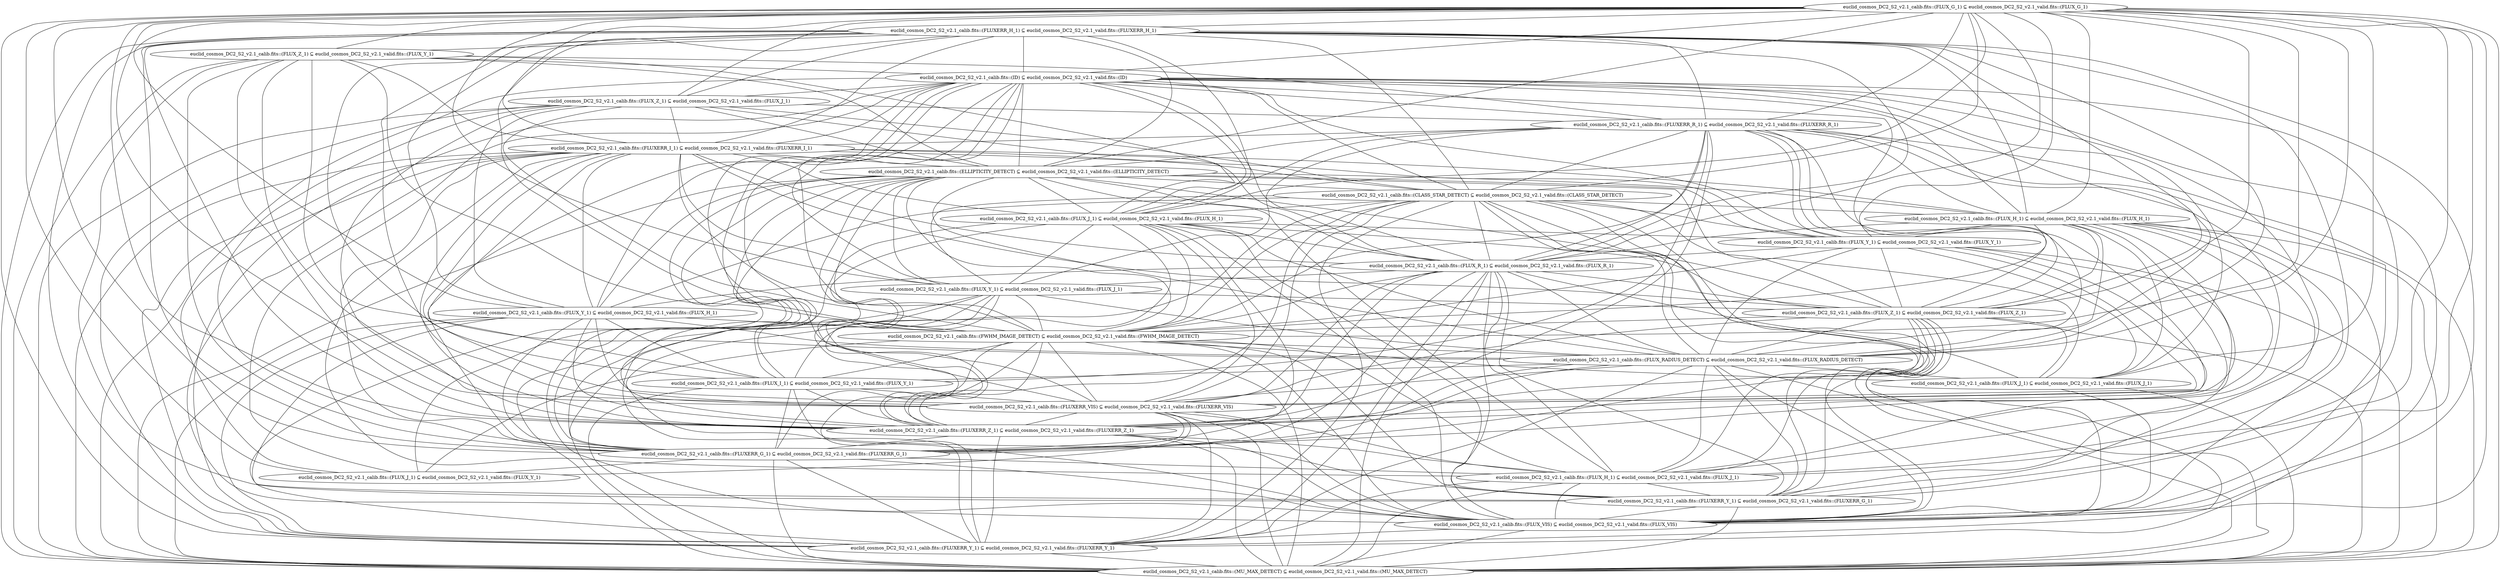 strict graph "" {
	"euclid_cosmos_DC2_S2_v2.1_calib.fits::(FLUX_G_1) ⊆ euclid_cosmos_DC2_S2_v2.1_valid.fits::(FLUX_G_1)" -- "euclid_cosmos_DC2_S2_v2.1_calib.fits::(FLUXERR_H_1) ⊆ euclid_cosmos_DC2_S2_v2.1_valid.fits::(FLUXERR_H_1)"	 [p=0.782];
	"euclid_cosmos_DC2_S2_v2.1_calib.fits::(FLUX_G_1) ⊆ euclid_cosmos_DC2_S2_v2.1_valid.fits::(FLUX_G_1)" -- "euclid_cosmos_DC2_S2_v2.1_calib.fits::(FLUX_Z_1) ⊆ euclid_cosmos_DC2_S2_v2.1_valid.fits::(FLUX_Y_1)"	 [p=0.268];
	"euclid_cosmos_DC2_S2_v2.1_calib.fits::(FLUX_G_1) ⊆ euclid_cosmos_DC2_S2_v2.1_valid.fits::(FLUX_G_1)" -- "euclid_cosmos_DC2_S2_v2.1_calib.fits::(ID) ⊆ euclid_cosmos_DC2_S2_v2.1_valid.fits::(ID)"	 [p=0.866];
	"euclid_cosmos_DC2_S2_v2.1_calib.fits::(FLUX_G_1) ⊆ euclid_cosmos_DC2_S2_v2.1_valid.fits::(FLUX_G_1)" -- "euclid_cosmos_DC2_S2_v2.1_calib.fits::(FLUX_Z_1) ⊆ euclid_cosmos_DC2_S2_v2.1_valid.fits::(FLUX_J_1)"	 [p=0.5];
	"euclid_cosmos_DC2_S2_v2.1_calib.fits::(FLUX_G_1) ⊆ euclid_cosmos_DC2_S2_v2.1_valid.fits::(FLUX_G_1)" -- "euclid_cosmos_DC2_S2_v2.1_calib.fits::(FLUXERR_R_1) ⊆ euclid_cosmos_DC2_S2_v2.1_valid.fits::(FLUXERR_R_1)"	 [p=0.88];
	"euclid_cosmos_DC2_S2_v2.1_calib.fits::(FLUX_G_1) ⊆ euclid_cosmos_DC2_S2_v2.1_valid.fits::(FLUX_G_1)" -- "euclid_cosmos_DC2_S2_v2.1_calib.fits::(FLUXERR_I_1) ⊆ euclid_cosmos_DC2_S2_v2.1_valid.fits::(FLUXERR_I_1)"	 [p=0.928];
	"euclid_cosmos_DC2_S2_v2.1_calib.fits::(FLUX_G_1) ⊆ euclid_cosmos_DC2_S2_v2.1_valid.fits::(FLUX_G_1)" -- "euclid_cosmos_DC2_S2_v2.1_calib.fits::(ELLIPTICITY_DETECT) ⊆ euclid_cosmos_DC2_S2_v2.1_valid.fits::(ELLIPTICITY_DETECT)"	 [p=0.44799999999999995];
	"euclid_cosmos_DC2_S2_v2.1_calib.fits::(FLUX_G_1) ⊆ euclid_cosmos_DC2_S2_v2.1_valid.fits::(FLUX_G_1)" -- "euclid_cosmos_DC2_S2_v2.1_calib.fits::(CLASS_STAR_DETECT) ⊆ euclid_cosmos_DC2_S2_v2.1_valid.fits::(CLASS_STAR_DETECT)"	 [p=0.806];
	"euclid_cosmos_DC2_S2_v2.1_calib.fits::(FLUX_G_1) ⊆ euclid_cosmos_DC2_S2_v2.1_valid.fits::(FLUX_G_1)" -- "euclid_cosmos_DC2_S2_v2.1_calib.fits::(FLUX_J_1) ⊆ euclid_cosmos_DC2_S2_v2.1_valid.fits::(FLUX_H_1)"	 [p=0.804];
	"euclid_cosmos_DC2_S2_v2.1_calib.fits::(FLUX_G_1) ⊆ euclid_cosmos_DC2_S2_v2.1_valid.fits::(FLUX_G_1)" -- "euclid_cosmos_DC2_S2_v2.1_calib.fits::(FLUX_H_1) ⊆ euclid_cosmos_DC2_S2_v2.1_valid.fits::(FLUX_H_1)"	 [p=0.556];
	"euclid_cosmos_DC2_S2_v2.1_calib.fits::(FLUX_G_1) ⊆ euclid_cosmos_DC2_S2_v2.1_valid.fits::(FLUX_G_1)" -- "euclid_cosmos_DC2_S2_v2.1_calib.fits::(FLUX_Y_1) ⊆ euclid_cosmos_DC2_S2_v2.1_valid.fits::(FLUX_Y_1)"	 [p=0.562];
	"euclid_cosmos_DC2_S2_v2.1_calib.fits::(FLUX_G_1) ⊆ euclid_cosmos_DC2_S2_v2.1_valid.fits::(FLUX_G_1)" -- "euclid_cosmos_DC2_S2_v2.1_calib.fits::(FLUX_R_1) ⊆ euclid_cosmos_DC2_S2_v2.1_valid.fits::(FLUX_R_1)"	 [p=0.6739999999999999];
	"euclid_cosmos_DC2_S2_v2.1_calib.fits::(FLUX_G_1) ⊆ euclid_cosmos_DC2_S2_v2.1_valid.fits::(FLUX_G_1)" -- "euclid_cosmos_DC2_S2_v2.1_calib.fits::(FLUX_Y_1) ⊆ euclid_cosmos_DC2_S2_v2.1_valid.fits::(FLUX_H_1)"	 [p=0.904];
	"euclid_cosmos_DC2_S2_v2.1_calib.fits::(FLUX_G_1) ⊆ euclid_cosmos_DC2_S2_v2.1_valid.fits::(FLUX_G_1)" -- "euclid_cosmos_DC2_S2_v2.1_calib.fits::(FLUX_Y_1) ⊆ euclid_cosmos_DC2_S2_v2.1_valid.fits::(FLUX_J_1)"	 [p=0.5840000000000001];
	"euclid_cosmos_DC2_S2_v2.1_calib.fits::(FLUX_G_1) ⊆ euclid_cosmos_DC2_S2_v2.1_valid.fits::(FLUX_G_1)" -- "euclid_cosmos_DC2_S2_v2.1_calib.fits::(FLUX_Z_1) ⊆ euclid_cosmos_DC2_S2_v2.1_valid.fits::(FLUX_Z_1)"	 [p=0.836];
	"euclid_cosmos_DC2_S2_v2.1_calib.fits::(FLUX_G_1) ⊆ euclid_cosmos_DC2_S2_v2.1_valid.fits::(FLUX_G_1)" -- "euclid_cosmos_DC2_S2_v2.1_calib.fits::(FWHM_IMAGE_DETECT) ⊆ euclid_cosmos_DC2_S2_v2.1_valid.fits::(FWHM_IMAGE_DETECT)"	 [p=0.974];
	"euclid_cosmos_DC2_S2_v2.1_calib.fits::(FLUX_G_1) ⊆ euclid_cosmos_DC2_S2_v2.1_valid.fits::(FLUX_G_1)" -- "euclid_cosmos_DC2_S2_v2.1_calib.fits::(FLUX_RADIUS_DETECT) ⊆ euclid_cosmos_DC2_S2_v2.1_valid.fits::(FLUX_RADIUS_DETECT)"	 [p=0.92];
	"euclid_cosmos_DC2_S2_v2.1_calib.fits::(FLUX_G_1) ⊆ euclid_cosmos_DC2_S2_v2.1_valid.fits::(FLUX_G_1)" -- "euclid_cosmos_DC2_S2_v2.1_calib.fits::(FLUXERR_VIS) ⊆ euclid_cosmos_DC2_S2_v2.1_valid.fits::(FLUXERR_VIS)"	 [p=0.928];
	"euclid_cosmos_DC2_S2_v2.1_calib.fits::(FLUX_G_1) ⊆ euclid_cosmos_DC2_S2_v2.1_valid.fits::(FLUX_G_1)" -- "euclid_cosmos_DC2_S2_v2.1_calib.fits::(FLUXERR_Z_1) ⊆ euclid_cosmos_DC2_S2_v2.1_valid.fits::(FLUXERR_Z_1)"	 [p=0.89];
	"euclid_cosmos_DC2_S2_v2.1_calib.fits::(FLUX_G_1) ⊆ euclid_cosmos_DC2_S2_v2.1_valid.fits::(FLUX_G_1)" -- "euclid_cosmos_DC2_S2_v2.1_calib.fits::(FLUXERR_G_1) ⊆ euclid_cosmos_DC2_S2_v2.1_valid.fits::(FLUXERR_G_1)"	 [p=0.892];
	"euclid_cosmos_DC2_S2_v2.1_calib.fits::(FLUX_G_1) ⊆ euclid_cosmos_DC2_S2_v2.1_valid.fits::(FLUX_G_1)" -- "euclid_cosmos_DC2_S2_v2.1_calib.fits::(FLUX_J_1) ⊆ euclid_cosmos_DC2_S2_v2.1_valid.fits::(FLUX_J_1)"	 [p=0.248];
	"euclid_cosmos_DC2_S2_v2.1_calib.fits::(FLUX_G_1) ⊆ euclid_cosmos_DC2_S2_v2.1_valid.fits::(FLUX_G_1)" -- "euclid_cosmos_DC2_S2_v2.1_calib.fits::(FLUX_J_1) ⊆ euclid_cosmos_DC2_S2_v2.1_valid.fits::(FLUX_Y_1)"	 [p=0.28200000000000003];
	"euclid_cosmos_DC2_S2_v2.1_calib.fits::(FLUX_G_1) ⊆ euclid_cosmos_DC2_S2_v2.1_valid.fits::(FLUX_G_1)" -- "euclid_cosmos_DC2_S2_v2.1_calib.fits::(FLUX_H_1) ⊆ euclid_cosmos_DC2_S2_v2.1_valid.fits::(FLUX_J_1)"	 [p=0.5760000000000001];
	"euclid_cosmos_DC2_S2_v2.1_calib.fits::(FLUX_G_1) ⊆ euclid_cosmos_DC2_S2_v2.1_valid.fits::(FLUX_G_1)" -- "euclid_cosmos_DC2_S2_v2.1_calib.fits::(FLUXERR_Y_1) ⊆ euclid_cosmos_DC2_S2_v2.1_valid.fits::(FLUXERR_G_1)"	 [p=0.88];
	"euclid_cosmos_DC2_S2_v2.1_calib.fits::(FLUX_G_1) ⊆ euclid_cosmos_DC2_S2_v2.1_valid.fits::(FLUX_G_1)" -- "euclid_cosmos_DC2_S2_v2.1_calib.fits::(FLUX_VIS) ⊆ euclid_cosmos_DC2_S2_v2.1_valid.fits::(FLUX_VIS)"	 [p=0.906];
	"euclid_cosmos_DC2_S2_v2.1_calib.fits::(FLUX_G_1) ⊆ euclid_cosmos_DC2_S2_v2.1_valid.fits::(FLUX_G_1)" -- "euclid_cosmos_DC2_S2_v2.1_calib.fits::(FLUXERR_Y_1) ⊆ euclid_cosmos_DC2_S2_v2.1_valid.fits::(FLUXERR_Y_1)"	 [p=0.92];
	"euclid_cosmos_DC2_S2_v2.1_calib.fits::(FLUX_G_1) ⊆ euclid_cosmos_DC2_S2_v2.1_valid.fits::(FLUX_G_1)" -- "euclid_cosmos_DC2_S2_v2.1_calib.fits::(MU_MAX_DETECT) ⊆ euclid_cosmos_DC2_S2_v2.1_valid.fits::(MU_MAX_DETECT)"	 [p=0.786];
	"euclid_cosmos_DC2_S2_v2.1_calib.fits::(FLUXERR_H_1) ⊆ euclid_cosmos_DC2_S2_v2.1_valid.fits::(FLUXERR_H_1)" -- "euclid_cosmos_DC2_S2_v2.1_calib.fits::(FLUX_Z_1) ⊆ euclid_cosmos_DC2_S2_v2.1_valid.fits::(FLUX_Y_1)"	 [p=0.138];
	"euclid_cosmos_DC2_S2_v2.1_calib.fits::(FLUXERR_H_1) ⊆ euclid_cosmos_DC2_S2_v2.1_valid.fits::(FLUXERR_H_1)" -- "euclid_cosmos_DC2_S2_v2.1_calib.fits::(ID) ⊆ euclid_cosmos_DC2_S2_v2.1_valid.fits::(ID)"	 [p=0.852];
	"euclid_cosmos_DC2_S2_v2.1_calib.fits::(FLUXERR_H_1) ⊆ euclid_cosmos_DC2_S2_v2.1_valid.fits::(FLUXERR_H_1)" -- "euclid_cosmos_DC2_S2_v2.1_calib.fits::(FLUX_Z_1) ⊆ euclid_cosmos_DC2_S2_v2.1_valid.fits::(FLUX_J_1)"	 [p=0.754];
	"euclid_cosmos_DC2_S2_v2.1_calib.fits::(FLUXERR_H_1) ⊆ euclid_cosmos_DC2_S2_v2.1_valid.fits::(FLUXERR_H_1)" -- "euclid_cosmos_DC2_S2_v2.1_calib.fits::(FLUXERR_R_1) ⊆ euclid_cosmos_DC2_S2_v2.1_valid.fits::(FLUXERR_R_1)"	 [p=0.524];
	"euclid_cosmos_DC2_S2_v2.1_calib.fits::(FLUXERR_H_1) ⊆ euclid_cosmos_DC2_S2_v2.1_valid.fits::(FLUXERR_H_1)" -- "euclid_cosmos_DC2_S2_v2.1_calib.fits::(FLUXERR_I_1) ⊆ euclid_cosmos_DC2_S2_v2.1_valid.fits::(FLUXERR_I_1)"	 [p=0.5680000000000001];
	"euclid_cosmos_DC2_S2_v2.1_calib.fits::(FLUXERR_H_1) ⊆ euclid_cosmos_DC2_S2_v2.1_valid.fits::(FLUXERR_H_1)" -- "euclid_cosmos_DC2_S2_v2.1_calib.fits::(ELLIPTICITY_DETECT) ⊆ euclid_cosmos_DC2_S2_v2.1_valid.fits::(ELLIPTICITY_DETECT)"	 [p=0.848];
	"euclid_cosmos_DC2_S2_v2.1_calib.fits::(FLUXERR_H_1) ⊆ euclid_cosmos_DC2_S2_v2.1_valid.fits::(FLUXERR_H_1)" -- "euclid_cosmos_DC2_S2_v2.1_calib.fits::(CLASS_STAR_DETECT) ⊆ euclid_cosmos_DC2_S2_v2.1_valid.fits::(CLASS_STAR_DETECT)"	 [p=0.958];
	"euclid_cosmos_DC2_S2_v2.1_calib.fits::(FLUXERR_H_1) ⊆ euclid_cosmos_DC2_S2_v2.1_valid.fits::(FLUXERR_H_1)" -- "euclid_cosmos_DC2_S2_v2.1_calib.fits::(FLUX_J_1) ⊆ euclid_cosmos_DC2_S2_v2.1_valid.fits::(FLUX_H_1)"	 [p=0.532];
	"euclid_cosmos_DC2_S2_v2.1_calib.fits::(FLUXERR_H_1) ⊆ euclid_cosmos_DC2_S2_v2.1_valid.fits::(FLUXERR_H_1)" -- "euclid_cosmos_DC2_S2_v2.1_calib.fits::(FLUX_H_1) ⊆ euclid_cosmos_DC2_S2_v2.1_valid.fits::(FLUX_H_1)"	 [p=0.364];
	"euclid_cosmos_DC2_S2_v2.1_calib.fits::(FLUXERR_H_1) ⊆ euclid_cosmos_DC2_S2_v2.1_valid.fits::(FLUXERR_H_1)" -- "euclid_cosmos_DC2_S2_v2.1_calib.fits::(FLUX_R_1) ⊆ euclid_cosmos_DC2_S2_v2.1_valid.fits::(FLUX_R_1)"	 [p=0.5760000000000001];
	"euclid_cosmos_DC2_S2_v2.1_calib.fits::(FLUXERR_H_1) ⊆ euclid_cosmos_DC2_S2_v2.1_valid.fits::(FLUXERR_H_1)" -- "euclid_cosmos_DC2_S2_v2.1_calib.fits::(FLUX_Y_1) ⊆ euclid_cosmos_DC2_S2_v2.1_valid.fits::(FLUX_H_1)"	 [p=0.17400000000000004];
	"euclid_cosmos_DC2_S2_v2.1_calib.fits::(FLUXERR_H_1) ⊆ euclid_cosmos_DC2_S2_v2.1_valid.fits::(FLUXERR_H_1)" -- "euclid_cosmos_DC2_S2_v2.1_calib.fits::(FLUX_Z_1) ⊆ euclid_cosmos_DC2_S2_v2.1_valid.fits::(FLUX_Z_1)"	 [p=0.756];
	"euclid_cosmos_DC2_S2_v2.1_calib.fits::(FLUXERR_H_1) ⊆ euclid_cosmos_DC2_S2_v2.1_valid.fits::(FLUXERR_H_1)" -- "euclid_cosmos_DC2_S2_v2.1_calib.fits::(FWHM_IMAGE_DETECT) ⊆ euclid_cosmos_DC2_S2_v2.1_valid.fits::(FWHM_IMAGE_DETECT)"	 [p=0.21199999999999997];
	"euclid_cosmos_DC2_S2_v2.1_calib.fits::(FLUXERR_H_1) ⊆ euclid_cosmos_DC2_S2_v2.1_valid.fits::(FLUXERR_H_1)" -- "euclid_cosmos_DC2_S2_v2.1_calib.fits::(FLUX_RADIUS_DETECT) ⊆ euclid_cosmos_DC2_S2_v2.1_valid.fits::(FLUX_RADIUS_DETECT)"	 [p=0.23199999999999998];
	"euclid_cosmos_DC2_S2_v2.1_calib.fits::(FLUXERR_H_1) ⊆ euclid_cosmos_DC2_S2_v2.1_valid.fits::(FLUXERR_H_1)" -- "euclid_cosmos_DC2_S2_v2.1_calib.fits::(FLUX_I_1) ⊆ euclid_cosmos_DC2_S2_v2.1_valid.fits::(FLUX_Y_1)"	 [p=0.556];
	"euclid_cosmos_DC2_S2_v2.1_calib.fits::(FLUXERR_H_1) ⊆ euclid_cosmos_DC2_S2_v2.1_valid.fits::(FLUXERR_H_1)" -- "euclid_cosmos_DC2_S2_v2.1_calib.fits::(FLUXERR_VIS) ⊆ euclid_cosmos_DC2_S2_v2.1_valid.fits::(FLUXERR_VIS)"	 [p=0.344];
	"euclid_cosmos_DC2_S2_v2.1_calib.fits::(FLUXERR_H_1) ⊆ euclid_cosmos_DC2_S2_v2.1_valid.fits::(FLUXERR_H_1)" -- "euclid_cosmos_DC2_S2_v2.1_calib.fits::(FLUXERR_Z_1) ⊆ euclid_cosmos_DC2_S2_v2.1_valid.fits::(FLUXERR_Z_1)"	 [p=0.46399999999999997];
	"euclid_cosmos_DC2_S2_v2.1_calib.fits::(FLUXERR_H_1) ⊆ euclid_cosmos_DC2_S2_v2.1_valid.fits::(FLUXERR_H_1)" -- "euclid_cosmos_DC2_S2_v2.1_calib.fits::(FLUXERR_G_1) ⊆ euclid_cosmos_DC2_S2_v2.1_valid.fits::(FLUXERR_G_1)"	 [p=0.362];
	"euclid_cosmos_DC2_S2_v2.1_calib.fits::(FLUXERR_H_1) ⊆ euclid_cosmos_DC2_S2_v2.1_valid.fits::(FLUXERR_H_1)" -- "euclid_cosmos_DC2_S2_v2.1_calib.fits::(FLUX_H_1) ⊆ euclid_cosmos_DC2_S2_v2.1_valid.fits::(FLUX_J_1)"	 [p=0.542];
	"euclid_cosmos_DC2_S2_v2.1_calib.fits::(FLUXERR_H_1) ⊆ euclid_cosmos_DC2_S2_v2.1_valid.fits::(FLUXERR_H_1)" -- "euclid_cosmos_DC2_S2_v2.1_calib.fits::(FLUX_VIS) ⊆ euclid_cosmos_DC2_S2_v2.1_valid.fits::(FLUX_VIS)"	 [p=0.736];
	"euclid_cosmos_DC2_S2_v2.1_calib.fits::(FLUXERR_H_1) ⊆ euclid_cosmos_DC2_S2_v2.1_valid.fits::(FLUXERR_H_1)" -- "euclid_cosmos_DC2_S2_v2.1_calib.fits::(FLUXERR_Y_1) ⊆ euclid_cosmos_DC2_S2_v2.1_valid.fits::(FLUXERR_Y_1)"	 [p=0.5920000000000001];
	"euclid_cosmos_DC2_S2_v2.1_calib.fits::(FLUXERR_H_1) ⊆ euclid_cosmos_DC2_S2_v2.1_valid.fits::(FLUXERR_H_1)" -- "euclid_cosmos_DC2_S2_v2.1_calib.fits::(MU_MAX_DETECT) ⊆ euclid_cosmos_DC2_S2_v2.1_valid.fits::(MU_MAX_DETECT)"	 [p=0.364];
	"euclid_cosmos_DC2_S2_v2.1_calib.fits::(FLUX_Z_1) ⊆ euclid_cosmos_DC2_S2_v2.1_valid.fits::(FLUX_Y_1)" -- "euclid_cosmos_DC2_S2_v2.1_calib.fits::(ID) ⊆ euclid_cosmos_DC2_S2_v2.1_valid.fits::(ID)"	 [p=0.8260000000000001];
	"euclid_cosmos_DC2_S2_v2.1_calib.fits::(FLUX_Z_1) ⊆ euclid_cosmos_DC2_S2_v2.1_valid.fits::(FLUX_Y_1)" -- "euclid_cosmos_DC2_S2_v2.1_calib.fits::(FLUXERR_R_1) ⊆ euclid_cosmos_DC2_S2_v2.1_valid.fits::(FLUXERR_R_1)"	 [p=0.32599999999999996];
	"euclid_cosmos_DC2_S2_v2.1_calib.fits::(FLUX_Z_1) ⊆ euclid_cosmos_DC2_S2_v2.1_valid.fits::(FLUX_Y_1)" -- "euclid_cosmos_DC2_S2_v2.1_calib.fits::(FLUXERR_I_1) ⊆ euclid_cosmos_DC2_S2_v2.1_valid.fits::(FLUXERR_I_1)"	 [p=0.84];
	"euclid_cosmos_DC2_S2_v2.1_calib.fits::(FLUX_Z_1) ⊆ euclid_cosmos_DC2_S2_v2.1_valid.fits::(FLUX_Y_1)" -- "euclid_cosmos_DC2_S2_v2.1_calib.fits::(ELLIPTICITY_DETECT) ⊆ euclid_cosmos_DC2_S2_v2.1_valid.fits::(ELLIPTICITY_DETECT)"	 [p=0.858];
	"euclid_cosmos_DC2_S2_v2.1_calib.fits::(FLUX_Z_1) ⊆ euclid_cosmos_DC2_S2_v2.1_valid.fits::(FLUX_Y_1)" -- "euclid_cosmos_DC2_S2_v2.1_calib.fits::(FLUX_J_1) ⊆ euclid_cosmos_DC2_S2_v2.1_valid.fits::(FLUX_H_1)"	 [p=0.16000000000000003];
	"euclid_cosmos_DC2_S2_v2.1_calib.fits::(FLUX_Z_1) ⊆ euclid_cosmos_DC2_S2_v2.1_valid.fits::(FLUX_Y_1)" -- "euclid_cosmos_DC2_S2_v2.1_calib.fits::(FWHM_IMAGE_DETECT) ⊆ euclid_cosmos_DC2_S2_v2.1_valid.fits::(FWHM_IMAGE_DETECT)"	 [p=0.554];
	"euclid_cosmos_DC2_S2_v2.1_calib.fits::(FLUX_Z_1) ⊆ euclid_cosmos_DC2_S2_v2.1_valid.fits::(FLUX_Y_1)" -- "euclid_cosmos_DC2_S2_v2.1_calib.fits::(FLUX_RADIUS_DETECT) ⊆ euclid_cosmos_DC2_S2_v2.1_valid.fits::(FLUX_RADIUS_DETECT)"	 [p=0.28600000000000003];
	"euclid_cosmos_DC2_S2_v2.1_calib.fits::(FLUX_Z_1) ⊆ euclid_cosmos_DC2_S2_v2.1_valid.fits::(FLUX_Y_1)" -- "euclid_cosmos_DC2_S2_v2.1_calib.fits::(FLUXERR_VIS) ⊆ euclid_cosmos_DC2_S2_v2.1_valid.fits::(FLUXERR_VIS)"	 [p=0.19399999999999995];
	"euclid_cosmos_DC2_S2_v2.1_calib.fits::(FLUX_Z_1) ⊆ euclid_cosmos_DC2_S2_v2.1_valid.fits::(FLUX_Y_1)" -- "euclid_cosmos_DC2_S2_v2.1_calib.fits::(FLUXERR_Z_1) ⊆ euclid_cosmos_DC2_S2_v2.1_valid.fits::(FLUXERR_Z_1)"	 [p=0.878];
	"euclid_cosmos_DC2_S2_v2.1_calib.fits::(FLUX_Z_1) ⊆ euclid_cosmos_DC2_S2_v2.1_valid.fits::(FLUX_Y_1)" -- "euclid_cosmos_DC2_S2_v2.1_calib.fits::(FLUXERR_G_1) ⊆ euclid_cosmos_DC2_S2_v2.1_valid.fits::(FLUXERR_G_1)"	 [p=0.29200000000000004];
	"euclid_cosmos_DC2_S2_v2.1_calib.fits::(FLUX_Z_1) ⊆ euclid_cosmos_DC2_S2_v2.1_valid.fits::(FLUX_Y_1)" -- "euclid_cosmos_DC2_S2_v2.1_calib.fits::(FLUXERR_Y_1) ⊆ euclid_cosmos_DC2_S2_v2.1_valid.fits::(FLUXERR_G_1)"	 [p=0.124];
	"euclid_cosmos_DC2_S2_v2.1_calib.fits::(FLUX_Z_1) ⊆ euclid_cosmos_DC2_S2_v2.1_valid.fits::(FLUX_Y_1)" -- "euclid_cosmos_DC2_S2_v2.1_calib.fits::(MU_MAX_DETECT) ⊆ euclid_cosmos_DC2_S2_v2.1_valid.fits::(MU_MAX_DETECT)"	 [p=0.32599999999999996];
	"euclid_cosmos_DC2_S2_v2.1_calib.fits::(ID) ⊆ euclid_cosmos_DC2_S2_v2.1_valid.fits::(ID)" -- "euclid_cosmos_DC2_S2_v2.1_calib.fits::(FLUX_Z_1) ⊆ euclid_cosmos_DC2_S2_v2.1_valid.fits::(FLUX_J_1)"	 [p=0.834];
	"euclid_cosmos_DC2_S2_v2.1_calib.fits::(ID) ⊆ euclid_cosmos_DC2_S2_v2.1_valid.fits::(ID)" -- "euclid_cosmos_DC2_S2_v2.1_calib.fits::(FLUXERR_R_1) ⊆ euclid_cosmos_DC2_S2_v2.1_valid.fits::(FLUXERR_R_1)"	 [p=0.838];
	"euclid_cosmos_DC2_S2_v2.1_calib.fits::(ID) ⊆ euclid_cosmos_DC2_S2_v2.1_valid.fits::(ID)" -- "euclid_cosmos_DC2_S2_v2.1_calib.fits::(FLUXERR_I_1) ⊆ euclid_cosmos_DC2_S2_v2.1_valid.fits::(FLUXERR_I_1)"	 [p=0.836];
	"euclid_cosmos_DC2_S2_v2.1_calib.fits::(ID) ⊆ euclid_cosmos_DC2_S2_v2.1_valid.fits::(ID)" -- "euclid_cosmos_DC2_S2_v2.1_calib.fits::(ELLIPTICITY_DETECT) ⊆ euclid_cosmos_DC2_S2_v2.1_valid.fits::(ELLIPTICITY_DETECT)"	 [p=0.886];
	"euclid_cosmos_DC2_S2_v2.1_calib.fits::(ID) ⊆ euclid_cosmos_DC2_S2_v2.1_valid.fits::(ID)" -- "euclid_cosmos_DC2_S2_v2.1_calib.fits::(CLASS_STAR_DETECT) ⊆ euclid_cosmos_DC2_S2_v2.1_valid.fits::(CLASS_STAR_DETECT)"	 [p=0.84];
	"euclid_cosmos_DC2_S2_v2.1_calib.fits::(ID) ⊆ euclid_cosmos_DC2_S2_v2.1_valid.fits::(ID)" -- "euclid_cosmos_DC2_S2_v2.1_calib.fits::(FLUX_J_1) ⊆ euclid_cosmos_DC2_S2_v2.1_valid.fits::(FLUX_H_1)"	 [p=0.838];
	"euclid_cosmos_DC2_S2_v2.1_calib.fits::(ID) ⊆ euclid_cosmos_DC2_S2_v2.1_valid.fits::(ID)" -- "euclid_cosmos_DC2_S2_v2.1_calib.fits::(FLUX_H_1) ⊆ euclid_cosmos_DC2_S2_v2.1_valid.fits::(FLUX_H_1)"	 [p=0.83];
	"euclid_cosmos_DC2_S2_v2.1_calib.fits::(ID) ⊆ euclid_cosmos_DC2_S2_v2.1_valid.fits::(ID)" -- "euclid_cosmos_DC2_S2_v2.1_calib.fits::(FLUX_Y_1) ⊆ euclid_cosmos_DC2_S2_v2.1_valid.fits::(FLUX_Y_1)"	 [p=0.8280000000000001];
	"euclid_cosmos_DC2_S2_v2.1_calib.fits::(ID) ⊆ euclid_cosmos_DC2_S2_v2.1_valid.fits::(ID)" -- "euclid_cosmos_DC2_S2_v2.1_calib.fits::(FLUX_R_1) ⊆ euclid_cosmos_DC2_S2_v2.1_valid.fits::(FLUX_R_1)"	 [p=0.79];
	"euclid_cosmos_DC2_S2_v2.1_calib.fits::(ID) ⊆ euclid_cosmos_DC2_S2_v2.1_valid.fits::(ID)" -- "euclid_cosmos_DC2_S2_v2.1_calib.fits::(FLUX_Y_1) ⊆ euclid_cosmos_DC2_S2_v2.1_valid.fits::(FLUX_H_1)"	 [p=0.8240000000000001];
	"euclid_cosmos_DC2_S2_v2.1_calib.fits::(ID) ⊆ euclid_cosmos_DC2_S2_v2.1_valid.fits::(ID)" -- "euclid_cosmos_DC2_S2_v2.1_calib.fits::(FLUX_Y_1) ⊆ euclid_cosmos_DC2_S2_v2.1_valid.fits::(FLUX_J_1)"	 [p=0.838];
	"euclid_cosmos_DC2_S2_v2.1_calib.fits::(ID) ⊆ euclid_cosmos_DC2_S2_v2.1_valid.fits::(ID)" -- "euclid_cosmos_DC2_S2_v2.1_calib.fits::(FLUX_Z_1) ⊆ euclid_cosmos_DC2_S2_v2.1_valid.fits::(FLUX_Z_1)"	 [p=0.8220000000000001];
	"euclid_cosmos_DC2_S2_v2.1_calib.fits::(ID) ⊆ euclid_cosmos_DC2_S2_v2.1_valid.fits::(ID)" -- "euclid_cosmos_DC2_S2_v2.1_calib.fits::(FWHM_IMAGE_DETECT) ⊆ euclid_cosmos_DC2_S2_v2.1_valid.fits::(FWHM_IMAGE_DETECT)"	 [p=0.8260000000000001];
	"euclid_cosmos_DC2_S2_v2.1_calib.fits::(ID) ⊆ euclid_cosmos_DC2_S2_v2.1_valid.fits::(ID)" -- "euclid_cosmos_DC2_S2_v2.1_calib.fits::(FLUX_RADIUS_DETECT) ⊆ euclid_cosmos_DC2_S2_v2.1_valid.fits::(FLUX_RADIUS_DETECT)"	 [p=0.844];
	"euclid_cosmos_DC2_S2_v2.1_calib.fits::(ID) ⊆ euclid_cosmos_DC2_S2_v2.1_valid.fits::(ID)" -- "euclid_cosmos_DC2_S2_v2.1_calib.fits::(FLUX_I_1) ⊆ euclid_cosmos_DC2_S2_v2.1_valid.fits::(FLUX_Y_1)"	 [p=0.8220000000000001];
	"euclid_cosmos_DC2_S2_v2.1_calib.fits::(ID) ⊆ euclid_cosmos_DC2_S2_v2.1_valid.fits::(ID)" -- "euclid_cosmos_DC2_S2_v2.1_calib.fits::(FLUXERR_VIS) ⊆ euclid_cosmos_DC2_S2_v2.1_valid.fits::(FLUXERR_VIS)"	 [p=0.834];
	"euclid_cosmos_DC2_S2_v2.1_calib.fits::(ID) ⊆ euclid_cosmos_DC2_S2_v2.1_valid.fits::(ID)" -- "euclid_cosmos_DC2_S2_v2.1_calib.fits::(FLUXERR_Z_1) ⊆ euclid_cosmos_DC2_S2_v2.1_valid.fits::(FLUXERR_Z_1)"	 [p=0.8280000000000001];
	"euclid_cosmos_DC2_S2_v2.1_calib.fits::(ID) ⊆ euclid_cosmos_DC2_S2_v2.1_valid.fits::(ID)" -- "euclid_cosmos_DC2_S2_v2.1_calib.fits::(FLUXERR_G_1) ⊆ euclid_cosmos_DC2_S2_v2.1_valid.fits::(FLUXERR_G_1)"	 [p=0.83];
	"euclid_cosmos_DC2_S2_v2.1_calib.fits::(ID) ⊆ euclid_cosmos_DC2_S2_v2.1_valid.fits::(ID)" -- "euclid_cosmos_DC2_S2_v2.1_calib.fits::(FLUX_J_1) ⊆ euclid_cosmos_DC2_S2_v2.1_valid.fits::(FLUX_J_1)"	 [p=0.836];
	"euclid_cosmos_DC2_S2_v2.1_calib.fits::(ID) ⊆ euclid_cosmos_DC2_S2_v2.1_valid.fits::(ID)" -- "euclid_cosmos_DC2_S2_v2.1_calib.fits::(FLUX_J_1) ⊆ euclid_cosmos_DC2_S2_v2.1_valid.fits::(FLUX_Y_1)"	 [p=0.8200000000000001];
	"euclid_cosmos_DC2_S2_v2.1_calib.fits::(ID) ⊆ euclid_cosmos_DC2_S2_v2.1_valid.fits::(ID)" -- "euclid_cosmos_DC2_S2_v2.1_calib.fits::(FLUX_H_1) ⊆ euclid_cosmos_DC2_S2_v2.1_valid.fits::(FLUX_J_1)"	 [p=0.83];
	"euclid_cosmos_DC2_S2_v2.1_calib.fits::(ID) ⊆ euclid_cosmos_DC2_S2_v2.1_valid.fits::(ID)" -- "euclid_cosmos_DC2_S2_v2.1_calib.fits::(FLUXERR_Y_1) ⊆ euclid_cosmos_DC2_S2_v2.1_valid.fits::(FLUXERR_G_1)"	 [p=0.844];
	"euclid_cosmos_DC2_S2_v2.1_calib.fits::(ID) ⊆ euclid_cosmos_DC2_S2_v2.1_valid.fits::(ID)" -- "euclid_cosmos_DC2_S2_v2.1_calib.fits::(FLUX_VIS) ⊆ euclid_cosmos_DC2_S2_v2.1_valid.fits::(FLUX_VIS)"	 [p=0.838];
	"euclid_cosmos_DC2_S2_v2.1_calib.fits::(ID) ⊆ euclid_cosmos_DC2_S2_v2.1_valid.fits::(ID)" -- "euclid_cosmos_DC2_S2_v2.1_calib.fits::(FLUXERR_Y_1) ⊆ euclid_cosmos_DC2_S2_v2.1_valid.fits::(FLUXERR_Y_1)"	 [p=0.862];
	"euclid_cosmos_DC2_S2_v2.1_calib.fits::(ID) ⊆ euclid_cosmos_DC2_S2_v2.1_valid.fits::(ID)" -- "euclid_cosmos_DC2_S2_v2.1_calib.fits::(MU_MAX_DETECT) ⊆ euclid_cosmos_DC2_S2_v2.1_valid.fits::(MU_MAX_DETECT)"	 [p=0.872];
	"euclid_cosmos_DC2_S2_v2.1_calib.fits::(FLUX_Z_1) ⊆ euclid_cosmos_DC2_S2_v2.1_valid.fits::(FLUX_J_1)" -- "euclid_cosmos_DC2_S2_v2.1_calib.fits::(FLUXERR_R_1) ⊆ euclid_cosmos_DC2_S2_v2.1_valid.fits::(FLUXERR_R_1)"	 [p=0.23199999999999998];
	"euclid_cosmos_DC2_S2_v2.1_calib.fits::(FLUX_Z_1) ⊆ euclid_cosmos_DC2_S2_v2.1_valid.fits::(FLUX_J_1)" -- "euclid_cosmos_DC2_S2_v2.1_calib.fits::(FLUXERR_I_1) ⊆ euclid_cosmos_DC2_S2_v2.1_valid.fits::(FLUXERR_I_1)"	 [p=0.4];
	"euclid_cosmos_DC2_S2_v2.1_calib.fits::(FLUX_Z_1) ⊆ euclid_cosmos_DC2_S2_v2.1_valid.fits::(FLUX_J_1)" -- "euclid_cosmos_DC2_S2_v2.1_calib.fits::(ELLIPTICITY_DETECT) ⊆ euclid_cosmos_DC2_S2_v2.1_valid.fits::(ELLIPTICITY_DETECT)"	 [p=0.43999999999999995];
	"euclid_cosmos_DC2_S2_v2.1_calib.fits::(FLUX_Z_1) ⊆ euclid_cosmos_DC2_S2_v2.1_valid.fits::(FLUX_J_1)" -- "euclid_cosmos_DC2_S2_v2.1_calib.fits::(CLASS_STAR_DETECT) ⊆ euclid_cosmos_DC2_S2_v2.1_valid.fits::(CLASS_STAR_DETECT)"	 [p=0.18400000000000005];
	"euclid_cosmos_DC2_S2_v2.1_calib.fits::(FLUX_Z_1) ⊆ euclid_cosmos_DC2_S2_v2.1_valid.fits::(FLUX_J_1)" -- "euclid_cosmos_DC2_S2_v2.1_calib.fits::(FLUX_R_1) ⊆ euclid_cosmos_DC2_S2_v2.1_valid.fits::(FLUX_R_1)"	 [p=0.5820000000000001];
	"euclid_cosmos_DC2_S2_v2.1_calib.fits::(FLUX_Z_1) ⊆ euclid_cosmos_DC2_S2_v2.1_valid.fits::(FLUX_J_1)" -- "euclid_cosmos_DC2_S2_v2.1_calib.fits::(FLUX_Y_1) ⊆ euclid_cosmos_DC2_S2_v2.1_valid.fits::(FLUX_H_1)"	 [p=0.16000000000000003];
	"euclid_cosmos_DC2_S2_v2.1_calib.fits::(FLUX_Z_1) ⊆ euclid_cosmos_DC2_S2_v2.1_valid.fits::(FLUX_J_1)" -- "euclid_cosmos_DC2_S2_v2.1_calib.fits::(FWHM_IMAGE_DETECT) ⊆ euclid_cosmos_DC2_S2_v2.1_valid.fits::(FWHM_IMAGE_DETECT)"	 [p=0.768];
	"euclid_cosmos_DC2_S2_v2.1_calib.fits::(FLUX_Z_1) ⊆ euclid_cosmos_DC2_S2_v2.1_valid.fits::(FLUX_J_1)" -- "euclid_cosmos_DC2_S2_v2.1_calib.fits::(FLUXERR_Z_1) ⊆ euclid_cosmos_DC2_S2_v2.1_valid.fits::(FLUXERR_Z_1)"	 [p=0.504];
	"euclid_cosmos_DC2_S2_v2.1_calib.fits::(FLUX_Z_1) ⊆ euclid_cosmos_DC2_S2_v2.1_valid.fits::(FLUX_J_1)" -- "euclid_cosmos_DC2_S2_v2.1_calib.fits::(FLUXERR_G_1) ⊆ euclid_cosmos_DC2_S2_v2.1_valid.fits::(FLUXERR_G_1)"	 [p=0.23199999999999998];
	"euclid_cosmos_DC2_S2_v2.1_calib.fits::(FLUX_Z_1) ⊆ euclid_cosmos_DC2_S2_v2.1_valid.fits::(FLUX_J_1)" -- "euclid_cosmos_DC2_S2_v2.1_calib.fits::(FLUXERR_Y_1) ⊆ euclid_cosmos_DC2_S2_v2.1_valid.fits::(FLUXERR_Y_1)"	 [p=0.18799999999999994];
	"euclid_cosmos_DC2_S2_v2.1_calib.fits::(FLUX_Z_1) ⊆ euclid_cosmos_DC2_S2_v2.1_valid.fits::(FLUX_J_1)" -- "euclid_cosmos_DC2_S2_v2.1_calib.fits::(MU_MAX_DETECT) ⊆ euclid_cosmos_DC2_S2_v2.1_valid.fits::(MU_MAX_DETECT)"	 [p=0.20999999999999996];
	"euclid_cosmos_DC2_S2_v2.1_calib.fits::(FLUXERR_R_1) ⊆ euclid_cosmos_DC2_S2_v2.1_valid.fits::(FLUXERR_R_1)" -- "euclid_cosmos_DC2_S2_v2.1_calib.fits::(FLUXERR_I_1) ⊆ euclid_cosmos_DC2_S2_v2.1_valid.fits::(FLUXERR_I_1)"	 [p=0.10199999999999998];
	"euclid_cosmos_DC2_S2_v2.1_calib.fits::(FLUXERR_R_1) ⊆ euclid_cosmos_DC2_S2_v2.1_valid.fits::(FLUXERR_R_1)" -- "euclid_cosmos_DC2_S2_v2.1_calib.fits::(ELLIPTICITY_DETECT) ⊆ euclid_cosmos_DC2_S2_v2.1_valid.fits::(ELLIPTICITY_DETECT)"	 [p=0.558];
	"euclid_cosmos_DC2_S2_v2.1_calib.fits::(FLUXERR_R_1) ⊆ euclid_cosmos_DC2_S2_v2.1_valid.fits::(FLUXERR_R_1)" -- "euclid_cosmos_DC2_S2_v2.1_calib.fits::(CLASS_STAR_DETECT) ⊆ euclid_cosmos_DC2_S2_v2.1_valid.fits::(CLASS_STAR_DETECT)"	 [p=0.22799999999999998];
	"euclid_cosmos_DC2_S2_v2.1_calib.fits::(FLUXERR_R_1) ⊆ euclid_cosmos_DC2_S2_v2.1_valid.fits::(FLUXERR_R_1)" -- "euclid_cosmos_DC2_S2_v2.1_calib.fits::(FLUX_J_1) ⊆ euclid_cosmos_DC2_S2_v2.1_valid.fits::(FLUX_H_1)"	 [p=0.354];
	"euclid_cosmos_DC2_S2_v2.1_calib.fits::(FLUXERR_R_1) ⊆ euclid_cosmos_DC2_S2_v2.1_valid.fits::(FLUXERR_R_1)" -- "euclid_cosmos_DC2_S2_v2.1_calib.fits::(FLUX_H_1) ⊆ euclid_cosmos_DC2_S2_v2.1_valid.fits::(FLUX_H_1)"	 [p=0.35];
	"euclid_cosmos_DC2_S2_v2.1_calib.fits::(FLUXERR_R_1) ⊆ euclid_cosmos_DC2_S2_v2.1_valid.fits::(FLUXERR_R_1)" -- "euclid_cosmos_DC2_S2_v2.1_calib.fits::(FLUX_Y_1) ⊆ euclid_cosmos_DC2_S2_v2.1_valid.fits::(FLUX_Y_1)"	 [p=0.128];
	"euclid_cosmos_DC2_S2_v2.1_calib.fits::(FLUXERR_R_1) ⊆ euclid_cosmos_DC2_S2_v2.1_valid.fits::(FLUXERR_R_1)" -- "euclid_cosmos_DC2_S2_v2.1_calib.fits::(FLUX_R_1) ⊆ euclid_cosmos_DC2_S2_v2.1_valid.fits::(FLUX_R_1)"	 [p=0.5660000000000001];
	"euclid_cosmos_DC2_S2_v2.1_calib.fits::(FLUXERR_R_1) ⊆ euclid_cosmos_DC2_S2_v2.1_valid.fits::(FLUXERR_R_1)" -- "euclid_cosmos_DC2_S2_v2.1_calib.fits::(FLUX_Y_1) ⊆ euclid_cosmos_DC2_S2_v2.1_valid.fits::(FLUX_J_1)"	 [p=0.364];
	"euclid_cosmos_DC2_S2_v2.1_calib.fits::(FLUXERR_R_1) ⊆ euclid_cosmos_DC2_S2_v2.1_valid.fits::(FLUXERR_R_1)" -- "euclid_cosmos_DC2_S2_v2.1_calib.fits::(FLUX_Z_1) ⊆ euclid_cosmos_DC2_S2_v2.1_valid.fits::(FLUX_Z_1)"	 [p=0.6599999999999999];
	"euclid_cosmos_DC2_S2_v2.1_calib.fits::(FLUXERR_R_1) ⊆ euclid_cosmos_DC2_S2_v2.1_valid.fits::(FLUXERR_R_1)" -- "euclid_cosmos_DC2_S2_v2.1_calib.fits::(FWHM_IMAGE_DETECT) ⊆ euclid_cosmos_DC2_S2_v2.1_valid.fits::(FWHM_IMAGE_DETECT)"	 [p=0.9339999999999999];
	"euclid_cosmos_DC2_S2_v2.1_calib.fits::(FLUXERR_R_1) ⊆ euclid_cosmos_DC2_S2_v2.1_valid.fits::(FLUXERR_R_1)" -- "euclid_cosmos_DC2_S2_v2.1_calib.fits::(FLUX_RADIUS_DETECT) ⊆ euclid_cosmos_DC2_S2_v2.1_valid.fits::(FLUX_RADIUS_DETECT)"	 [p=0.14];
	"euclid_cosmos_DC2_S2_v2.1_calib.fits::(FLUXERR_R_1) ⊆ euclid_cosmos_DC2_S2_v2.1_valid.fits::(FLUXERR_R_1)" -- "euclid_cosmos_DC2_S2_v2.1_calib.fits::(FLUX_I_1) ⊆ euclid_cosmos_DC2_S2_v2.1_valid.fits::(FLUX_Y_1)"	 [p=0.20199999999999996];
	"euclid_cosmos_DC2_S2_v2.1_calib.fits::(FLUXERR_R_1) ⊆ euclid_cosmos_DC2_S2_v2.1_valid.fits::(FLUXERR_R_1)" -- "euclid_cosmos_DC2_S2_v2.1_calib.fits::(FLUXERR_VIS) ⊆ euclid_cosmos_DC2_S2_v2.1_valid.fits::(FLUXERR_VIS)"	 [p=0.236];
	"euclid_cosmos_DC2_S2_v2.1_calib.fits::(FLUXERR_R_1) ⊆ euclid_cosmos_DC2_S2_v2.1_valid.fits::(FLUXERR_R_1)" -- "euclid_cosmos_DC2_S2_v2.1_calib.fits::(FLUXERR_Z_1) ⊆ euclid_cosmos_DC2_S2_v2.1_valid.fits::(FLUXERR_Z_1)"	 [p=0.10599999999999998];
	"euclid_cosmos_DC2_S2_v2.1_calib.fits::(FLUXERR_R_1) ⊆ euclid_cosmos_DC2_S2_v2.1_valid.fits::(FLUXERR_R_1)" -- "euclid_cosmos_DC2_S2_v2.1_calib.fits::(FLUX_H_1) ⊆ euclid_cosmos_DC2_S2_v2.1_valid.fits::(FLUX_J_1)"	 [p=0.268];
	"euclid_cosmos_DC2_S2_v2.1_calib.fits::(FLUXERR_R_1) ⊆ euclid_cosmos_DC2_S2_v2.1_valid.fits::(FLUXERR_R_1)" -- "euclid_cosmos_DC2_S2_v2.1_calib.fits::(FLUX_VIS) ⊆ euclid_cosmos_DC2_S2_v2.1_valid.fits::(FLUX_VIS)"	 [p=0.75];
	"euclid_cosmos_DC2_S2_v2.1_calib.fits::(FLUXERR_R_1) ⊆ euclid_cosmos_DC2_S2_v2.1_valid.fits::(FLUXERR_R_1)" -- "euclid_cosmos_DC2_S2_v2.1_calib.fits::(MU_MAX_DETECT) ⊆ euclid_cosmos_DC2_S2_v2.1_valid.fits::(MU_MAX_DETECT)"	 [p=0.356];
	"euclid_cosmos_DC2_S2_v2.1_calib.fits::(FLUXERR_I_1) ⊆ euclid_cosmos_DC2_S2_v2.1_valid.fits::(FLUXERR_I_1)" -- "euclid_cosmos_DC2_S2_v2.1_calib.fits::(ELLIPTICITY_DETECT) ⊆ euclid_cosmos_DC2_S2_v2.1_valid.fits::(ELLIPTICITY_DETECT)"	 [p=0.546];
	"euclid_cosmos_DC2_S2_v2.1_calib.fits::(FLUXERR_I_1) ⊆ euclid_cosmos_DC2_S2_v2.1_valid.fits::(FLUXERR_I_1)" -- "euclid_cosmos_DC2_S2_v2.1_calib.fits::(CLASS_STAR_DETECT) ⊆ euclid_cosmos_DC2_S2_v2.1_valid.fits::(CLASS_STAR_DETECT)"	 [p=0.46799999999999997];
	"euclid_cosmos_DC2_S2_v2.1_calib.fits::(FLUXERR_I_1) ⊆ euclid_cosmos_DC2_S2_v2.1_valid.fits::(FLUXERR_I_1)" -- "euclid_cosmos_DC2_S2_v2.1_calib.fits::(FLUX_J_1) ⊆ euclid_cosmos_DC2_S2_v2.1_valid.fits::(FLUX_H_1)"	 [p=0.724];
	"euclid_cosmos_DC2_S2_v2.1_calib.fits::(FLUXERR_I_1) ⊆ euclid_cosmos_DC2_S2_v2.1_valid.fits::(FLUXERR_I_1)" -- "euclid_cosmos_DC2_S2_v2.1_calib.fits::(FLUX_H_1) ⊆ euclid_cosmos_DC2_S2_v2.1_valid.fits::(FLUX_H_1)"	 [p=0.20199999999999996];
	"euclid_cosmos_DC2_S2_v2.1_calib.fits::(FLUXERR_I_1) ⊆ euclid_cosmos_DC2_S2_v2.1_valid.fits::(FLUXERR_I_1)" -- "euclid_cosmos_DC2_S2_v2.1_calib.fits::(FLUX_Y_1) ⊆ euclid_cosmos_DC2_S2_v2.1_valid.fits::(FLUX_Y_1)"	 [p=0.254];
	"euclid_cosmos_DC2_S2_v2.1_calib.fits::(FLUXERR_I_1) ⊆ euclid_cosmos_DC2_S2_v2.1_valid.fits::(FLUXERR_I_1)" -- "euclid_cosmos_DC2_S2_v2.1_calib.fits::(FLUX_R_1) ⊆ euclid_cosmos_DC2_S2_v2.1_valid.fits::(FLUX_R_1)"	 [p=0.72];
	"euclid_cosmos_DC2_S2_v2.1_calib.fits::(FLUXERR_I_1) ⊆ euclid_cosmos_DC2_S2_v2.1_valid.fits::(FLUXERR_I_1)" -- "euclid_cosmos_DC2_S2_v2.1_calib.fits::(FLUX_Y_1) ⊆ euclid_cosmos_DC2_S2_v2.1_valid.fits::(FLUX_H_1)"	 [p=0.17800000000000005];
	"euclid_cosmos_DC2_S2_v2.1_calib.fits::(FLUXERR_I_1) ⊆ euclid_cosmos_DC2_S2_v2.1_valid.fits::(FLUXERR_I_1)" -- "euclid_cosmos_DC2_S2_v2.1_calib.fits::(FLUX_Y_1) ⊆ euclid_cosmos_DC2_S2_v2.1_valid.fits::(FLUX_J_1)"	 [p=0.38];
	"euclid_cosmos_DC2_S2_v2.1_calib.fits::(FLUXERR_I_1) ⊆ euclid_cosmos_DC2_S2_v2.1_valid.fits::(FLUXERR_I_1)" -- "euclid_cosmos_DC2_S2_v2.1_calib.fits::(FLUX_Z_1) ⊆ euclid_cosmos_DC2_S2_v2.1_valid.fits::(FLUX_Z_1)"	 [p=0.892];
	"euclid_cosmos_DC2_S2_v2.1_calib.fits::(FLUXERR_I_1) ⊆ euclid_cosmos_DC2_S2_v2.1_valid.fits::(FLUXERR_I_1)" -- "euclid_cosmos_DC2_S2_v2.1_calib.fits::(FWHM_IMAGE_DETECT) ⊆ euclid_cosmos_DC2_S2_v2.1_valid.fits::(FWHM_IMAGE_DETECT)"	 [p=0.6799999999999999];
	"euclid_cosmos_DC2_S2_v2.1_calib.fits::(FLUXERR_I_1) ⊆ euclid_cosmos_DC2_S2_v2.1_valid.fits::(FLUXERR_I_1)" -- "euclid_cosmos_DC2_S2_v2.1_calib.fits::(FLUX_I_1) ⊆ euclid_cosmos_DC2_S2_v2.1_valid.fits::(FLUX_Y_1)"	 [p=0.14400000000000002];
	"euclid_cosmos_DC2_S2_v2.1_calib.fits::(FLUXERR_I_1) ⊆ euclid_cosmos_DC2_S2_v2.1_valid.fits::(FLUXERR_I_1)" -- "euclid_cosmos_DC2_S2_v2.1_calib.fits::(FLUXERR_VIS) ⊆ euclid_cosmos_DC2_S2_v2.1_valid.fits::(FLUXERR_VIS)"	 [p=0.32999999999999996];
	"euclid_cosmos_DC2_S2_v2.1_calib.fits::(FLUXERR_I_1) ⊆ euclid_cosmos_DC2_S2_v2.1_valid.fits::(FLUXERR_I_1)" -- "euclid_cosmos_DC2_S2_v2.1_calib.fits::(FLUXERR_Z_1) ⊆ euclid_cosmos_DC2_S2_v2.1_valid.fits::(FLUXERR_Z_1)"	 [p=0.136];
	"euclid_cosmos_DC2_S2_v2.1_calib.fits::(FLUXERR_I_1) ⊆ euclid_cosmos_DC2_S2_v2.1_valid.fits::(FLUXERR_I_1)" -- "euclid_cosmos_DC2_S2_v2.1_calib.fits::(FLUXERR_G_1) ⊆ euclid_cosmos_DC2_S2_v2.1_valid.fits::(FLUXERR_G_1)"	 [p=0.14400000000000002];
	"euclid_cosmos_DC2_S2_v2.1_calib.fits::(FLUXERR_I_1) ⊆ euclid_cosmos_DC2_S2_v2.1_valid.fits::(FLUXERR_I_1)" -- "euclid_cosmos_DC2_S2_v2.1_calib.fits::(FLUX_J_1) ⊆ euclid_cosmos_DC2_S2_v2.1_valid.fits::(FLUX_Y_1)"	 [p=0.13];
	"euclid_cosmos_DC2_S2_v2.1_calib.fits::(FLUXERR_I_1) ⊆ euclid_cosmos_DC2_S2_v2.1_valid.fits::(FLUXERR_I_1)" -- "euclid_cosmos_DC2_S2_v2.1_calib.fits::(FLUX_H_1) ⊆ euclid_cosmos_DC2_S2_v2.1_valid.fits::(FLUX_J_1)"	 [p=0.494];
	"euclid_cosmos_DC2_S2_v2.1_calib.fits::(FLUXERR_I_1) ⊆ euclid_cosmos_DC2_S2_v2.1_valid.fits::(FLUXERR_I_1)" -- "euclid_cosmos_DC2_S2_v2.1_calib.fits::(FLUX_VIS) ⊆ euclid_cosmos_DC2_S2_v2.1_valid.fits::(FLUX_VIS)"	 [p=0.638];
	"euclid_cosmos_DC2_S2_v2.1_calib.fits::(FLUXERR_I_1) ⊆ euclid_cosmos_DC2_S2_v2.1_valid.fits::(FLUXERR_I_1)" -- "euclid_cosmos_DC2_S2_v2.1_calib.fits::(FLUXERR_Y_1) ⊆ euclid_cosmos_DC2_S2_v2.1_valid.fits::(FLUXERR_Y_1)"	 [p=0.276];
	"euclid_cosmos_DC2_S2_v2.1_calib.fits::(FLUXERR_I_1) ⊆ euclid_cosmos_DC2_S2_v2.1_valid.fits::(FLUXERR_I_1)" -- "euclid_cosmos_DC2_S2_v2.1_calib.fits::(MU_MAX_DETECT) ⊆ euclid_cosmos_DC2_S2_v2.1_valid.fits::(MU_MAX_DETECT)"	 [p=0.604];
	"euclid_cosmos_DC2_S2_v2.1_calib.fits::(ELLIPTICITY_DETECT) ⊆ euclid_cosmos_DC2_S2_v2.1_valid.fits::(ELLIPTICITY_DETECT)" -- "euclid_cosmos_DC2_S2_v2.1_calib.fits::(CLASS_STAR_DETECT) ⊆ euclid_cosmos_DC2_S2_v2.1_valid.fits::(CLASS_STAR_DETECT)"	 [p=0.44599999999999995];
	"euclid_cosmos_DC2_S2_v2.1_calib.fits::(ELLIPTICITY_DETECT) ⊆ euclid_cosmos_DC2_S2_v2.1_valid.fits::(ELLIPTICITY_DETECT)" -- "euclid_cosmos_DC2_S2_v2.1_calib.fits::(FLUX_J_1) ⊆ euclid_cosmos_DC2_S2_v2.1_valid.fits::(FLUX_H_1)"	 [p=0.88];
	"euclid_cosmos_DC2_S2_v2.1_calib.fits::(ELLIPTICITY_DETECT) ⊆ euclid_cosmos_DC2_S2_v2.1_valid.fits::(ELLIPTICITY_DETECT)" -- "euclid_cosmos_DC2_S2_v2.1_calib.fits::(FLUX_H_1) ⊆ euclid_cosmos_DC2_S2_v2.1_valid.fits::(FLUX_H_1)"	 [p=0.344];
	"euclid_cosmos_DC2_S2_v2.1_calib.fits::(ELLIPTICITY_DETECT) ⊆ euclid_cosmos_DC2_S2_v2.1_valid.fits::(ELLIPTICITY_DETECT)" -- "euclid_cosmos_DC2_S2_v2.1_calib.fits::(FLUX_Y_1) ⊆ euclid_cosmos_DC2_S2_v2.1_valid.fits::(FLUX_Y_1)"	 [p=0.54];
	"euclid_cosmos_DC2_S2_v2.1_calib.fits::(ELLIPTICITY_DETECT) ⊆ euclid_cosmos_DC2_S2_v2.1_valid.fits::(ELLIPTICITY_DETECT)" -- "euclid_cosmos_DC2_S2_v2.1_calib.fits::(FLUX_R_1) ⊆ euclid_cosmos_DC2_S2_v2.1_valid.fits::(FLUX_R_1)"	 [p=0.63];
	"euclid_cosmos_DC2_S2_v2.1_calib.fits::(ELLIPTICITY_DETECT) ⊆ euclid_cosmos_DC2_S2_v2.1_valid.fits::(ELLIPTICITY_DETECT)" -- "euclid_cosmos_DC2_S2_v2.1_calib.fits::(FLUX_Y_1) ⊆ euclid_cosmos_DC2_S2_v2.1_valid.fits::(FLUX_H_1)"	 [p=0.38];
	"euclid_cosmos_DC2_S2_v2.1_calib.fits::(ELLIPTICITY_DETECT) ⊆ euclid_cosmos_DC2_S2_v2.1_valid.fits::(ELLIPTICITY_DETECT)" -- "euclid_cosmos_DC2_S2_v2.1_calib.fits::(FLUX_Y_1) ⊆ euclid_cosmos_DC2_S2_v2.1_valid.fits::(FLUX_J_1)"	 [p=0.8280000000000001];
	"euclid_cosmos_DC2_S2_v2.1_calib.fits::(ELLIPTICITY_DETECT) ⊆ euclid_cosmos_DC2_S2_v2.1_valid.fits::(ELLIPTICITY_DETECT)" -- "euclid_cosmos_DC2_S2_v2.1_calib.fits::(FLUX_Z_1) ⊆ euclid_cosmos_DC2_S2_v2.1_valid.fits::(FLUX_Z_1)"	 [p=0.8260000000000001];
	"euclid_cosmos_DC2_S2_v2.1_calib.fits::(ELLIPTICITY_DETECT) ⊆ euclid_cosmos_DC2_S2_v2.1_valid.fits::(ELLIPTICITY_DETECT)" -- "euclid_cosmos_DC2_S2_v2.1_calib.fits::(FWHM_IMAGE_DETECT) ⊆ euclid_cosmos_DC2_S2_v2.1_valid.fits::(FWHM_IMAGE_DETECT)"	 [p=0.782];
	"euclid_cosmos_DC2_S2_v2.1_calib.fits::(ELLIPTICITY_DETECT) ⊆ euclid_cosmos_DC2_S2_v2.1_valid.fits::(ELLIPTICITY_DETECT)" -- "euclid_cosmos_DC2_S2_v2.1_calib.fits::(FLUX_RADIUS_DETECT) ⊆ euclid_cosmos_DC2_S2_v2.1_valid.fits::(FLUX_RADIUS_DETECT)"	 [p=0.132];
	"euclid_cosmos_DC2_S2_v2.1_calib.fits::(ELLIPTICITY_DETECT) ⊆ euclid_cosmos_DC2_S2_v2.1_valid.fits::(ELLIPTICITY_DETECT)" -- "euclid_cosmos_DC2_S2_v2.1_calib.fits::(FLUX_I_1) ⊆ euclid_cosmos_DC2_S2_v2.1_valid.fits::(FLUX_Y_1)"	 [p=0.33399999999999996];
	"euclid_cosmos_DC2_S2_v2.1_calib.fits::(ELLIPTICITY_DETECT) ⊆ euclid_cosmos_DC2_S2_v2.1_valid.fits::(ELLIPTICITY_DETECT)" -- "euclid_cosmos_DC2_S2_v2.1_calib.fits::(FLUXERR_Z_1) ⊆ euclid_cosmos_DC2_S2_v2.1_valid.fits::(FLUXERR_Z_1)"	 [p=0.558];
	"euclid_cosmos_DC2_S2_v2.1_calib.fits::(ELLIPTICITY_DETECT) ⊆ euclid_cosmos_DC2_S2_v2.1_valid.fits::(ELLIPTICITY_DETECT)" -- "euclid_cosmos_DC2_S2_v2.1_calib.fits::(FLUXERR_G_1) ⊆ euclid_cosmos_DC2_S2_v2.1_valid.fits::(FLUXERR_G_1)"	 [p=0.528];
	"euclid_cosmos_DC2_S2_v2.1_calib.fits::(ELLIPTICITY_DETECT) ⊆ euclid_cosmos_DC2_S2_v2.1_valid.fits::(ELLIPTICITY_DETECT)" -- "euclid_cosmos_DC2_S2_v2.1_calib.fits::(FLUX_J_1) ⊆ euclid_cosmos_DC2_S2_v2.1_valid.fits::(FLUX_J_1)"	 [p=0.28];
	"euclid_cosmos_DC2_S2_v2.1_calib.fits::(ELLIPTICITY_DETECT) ⊆ euclid_cosmos_DC2_S2_v2.1_valid.fits::(ELLIPTICITY_DETECT)" -- "euclid_cosmos_DC2_S2_v2.1_calib.fits::(FLUX_J_1) ⊆ euclid_cosmos_DC2_S2_v2.1_valid.fits::(FLUX_Y_1)"	 [p=0.522];
	"euclid_cosmos_DC2_S2_v2.1_calib.fits::(ELLIPTICITY_DETECT) ⊆ euclid_cosmos_DC2_S2_v2.1_valid.fits::(ELLIPTICITY_DETECT)" -- "euclid_cosmos_DC2_S2_v2.1_calib.fits::(FLUX_H_1) ⊆ euclid_cosmos_DC2_S2_v2.1_valid.fits::(FLUX_J_1)"	 [p=0.898];
	"euclid_cosmos_DC2_S2_v2.1_calib.fits::(ELLIPTICITY_DETECT) ⊆ euclid_cosmos_DC2_S2_v2.1_valid.fits::(ELLIPTICITY_DETECT)" -- "euclid_cosmos_DC2_S2_v2.1_calib.fits::(FLUX_VIS) ⊆ euclid_cosmos_DC2_S2_v2.1_valid.fits::(FLUX_VIS)"	 [p=0.37];
	"euclid_cosmos_DC2_S2_v2.1_calib.fits::(ELLIPTICITY_DETECT) ⊆ euclid_cosmos_DC2_S2_v2.1_valid.fits::(ELLIPTICITY_DETECT)" -- "euclid_cosmos_DC2_S2_v2.1_calib.fits::(FLUXERR_Y_1) ⊆ euclid_cosmos_DC2_S2_v2.1_valid.fits::(FLUXERR_Y_1)"	 [p=0.724];
	"euclid_cosmos_DC2_S2_v2.1_calib.fits::(ELLIPTICITY_DETECT) ⊆ euclid_cosmos_DC2_S2_v2.1_valid.fits::(ELLIPTICITY_DETECT)" -- "euclid_cosmos_DC2_S2_v2.1_calib.fits::(MU_MAX_DETECT) ⊆ euclid_cosmos_DC2_S2_v2.1_valid.fits::(MU_MAX_DETECT)"	 [p=0.46599999999999997];
	"euclid_cosmos_DC2_S2_v2.1_calib.fits::(CLASS_STAR_DETECT) ⊆ euclid_cosmos_DC2_S2_v2.1_valid.fits::(CLASS_STAR_DETECT)" -- "euclid_cosmos_DC2_S2_v2.1_calib.fits::(FLUX_J_1) ⊆ euclid_cosmos_DC2_S2_v2.1_valid.fits::(FLUX_H_1)"	 [p=0.9319999999999999];
	"euclid_cosmos_DC2_S2_v2.1_calib.fits::(CLASS_STAR_DETECT) ⊆ euclid_cosmos_DC2_S2_v2.1_valid.fits::(CLASS_STAR_DETECT)" -- "euclid_cosmos_DC2_S2_v2.1_calib.fits::(FLUX_H_1) ⊆ euclid_cosmos_DC2_S2_v2.1_valid.fits::(FLUX_H_1)"	 [p=0.772];
	"euclid_cosmos_DC2_S2_v2.1_calib.fits::(CLASS_STAR_DETECT) ⊆ euclid_cosmos_DC2_S2_v2.1_valid.fits::(CLASS_STAR_DETECT)" -- "euclid_cosmos_DC2_S2_v2.1_calib.fits::(FLUX_Y_1) ⊆ euclid_cosmos_DC2_S2_v2.1_valid.fits::(FLUX_Y_1)"	 [p=0.22399999999999998];
	"euclid_cosmos_DC2_S2_v2.1_calib.fits::(CLASS_STAR_DETECT) ⊆ euclid_cosmos_DC2_S2_v2.1_valid.fits::(CLASS_STAR_DETECT)" -- "euclid_cosmos_DC2_S2_v2.1_calib.fits::(FLUX_R_1) ⊆ euclid_cosmos_DC2_S2_v2.1_valid.fits::(FLUX_R_1)"	 [p=0.834];
	"euclid_cosmos_DC2_S2_v2.1_calib.fits::(CLASS_STAR_DETECT) ⊆ euclid_cosmos_DC2_S2_v2.1_valid.fits::(CLASS_STAR_DETECT)" -- "euclid_cosmos_DC2_S2_v2.1_calib.fits::(FLUX_Y_1) ⊆ euclid_cosmos_DC2_S2_v2.1_valid.fits::(FLUX_H_1)"	 [p=0.41200000000000003];
	"euclid_cosmos_DC2_S2_v2.1_calib.fits::(CLASS_STAR_DETECT) ⊆ euclid_cosmos_DC2_S2_v2.1_valid.fits::(CLASS_STAR_DETECT)" -- "euclid_cosmos_DC2_S2_v2.1_calib.fits::(FLUX_Y_1) ⊆ euclid_cosmos_DC2_S2_v2.1_valid.fits::(FLUX_J_1)"	 [p=0.6619999999999999];
	"euclid_cosmos_DC2_S2_v2.1_calib.fits::(CLASS_STAR_DETECT) ⊆ euclid_cosmos_DC2_S2_v2.1_valid.fits::(CLASS_STAR_DETECT)" -- "euclid_cosmos_DC2_S2_v2.1_calib.fits::(FLUX_Z_1) ⊆ euclid_cosmos_DC2_S2_v2.1_valid.fits::(FLUX_Z_1)"	 [p=0.14600000000000002];
	"euclid_cosmos_DC2_S2_v2.1_calib.fits::(CLASS_STAR_DETECT) ⊆ euclid_cosmos_DC2_S2_v2.1_valid.fits::(CLASS_STAR_DETECT)" -- "euclid_cosmos_DC2_S2_v2.1_calib.fits::(FWHM_IMAGE_DETECT) ⊆ euclid_cosmos_DC2_S2_v2.1_valid.fits::(FWHM_IMAGE_DETECT)"	 [p=0.96];
	"euclid_cosmos_DC2_S2_v2.1_calib.fits::(CLASS_STAR_DETECT) ⊆ euclid_cosmos_DC2_S2_v2.1_valid.fits::(CLASS_STAR_DETECT)" -- "euclid_cosmos_DC2_S2_v2.1_calib.fits::(FLUX_RADIUS_DETECT) ⊆ euclid_cosmos_DC2_S2_v2.1_valid.fits::(FLUX_RADIUS_DETECT)"	 [p=0.378];
	"euclid_cosmos_DC2_S2_v2.1_calib.fits::(CLASS_STAR_DETECT) ⊆ euclid_cosmos_DC2_S2_v2.1_valid.fits::(CLASS_STAR_DETECT)" -- "euclid_cosmos_DC2_S2_v2.1_calib.fits::(FLUX_I_1) ⊆ euclid_cosmos_DC2_S2_v2.1_valid.fits::(FLUX_Y_1)"	 [p=0.9319999999999999];
	"euclid_cosmos_DC2_S2_v2.1_calib.fits::(CLASS_STAR_DETECT) ⊆ euclid_cosmos_DC2_S2_v2.1_valid.fits::(CLASS_STAR_DETECT)" -- "euclid_cosmos_DC2_S2_v2.1_calib.fits::(FLUXERR_VIS) ⊆ euclid_cosmos_DC2_S2_v2.1_valid.fits::(FLUXERR_VIS)"	 [p=0.31399999999999995];
	"euclid_cosmos_DC2_S2_v2.1_calib.fits::(CLASS_STAR_DETECT) ⊆ euclid_cosmos_DC2_S2_v2.1_valid.fits::(CLASS_STAR_DETECT)" -- "euclid_cosmos_DC2_S2_v2.1_calib.fits::(FLUXERR_Z_1) ⊆ euclid_cosmos_DC2_S2_v2.1_valid.fits::(FLUXERR_Z_1)"	 [p=0.596];
	"euclid_cosmos_DC2_S2_v2.1_calib.fits::(CLASS_STAR_DETECT) ⊆ euclid_cosmos_DC2_S2_v2.1_valid.fits::(CLASS_STAR_DETECT)" -- "euclid_cosmos_DC2_S2_v2.1_calib.fits::(FLUX_H_1) ⊆ euclid_cosmos_DC2_S2_v2.1_valid.fits::(FLUX_J_1)"	 [p=0.20399999999999996];
	"euclid_cosmos_DC2_S2_v2.1_calib.fits::(CLASS_STAR_DETECT) ⊆ euclid_cosmos_DC2_S2_v2.1_valid.fits::(CLASS_STAR_DETECT)" -- "euclid_cosmos_DC2_S2_v2.1_calib.fits::(FLUXERR_Y_1) ⊆ euclid_cosmos_DC2_S2_v2.1_valid.fits::(FLUXERR_G_1)"	 [p=0.634];
	"euclid_cosmos_DC2_S2_v2.1_calib.fits::(CLASS_STAR_DETECT) ⊆ euclid_cosmos_DC2_S2_v2.1_valid.fits::(CLASS_STAR_DETECT)" -- "euclid_cosmos_DC2_S2_v2.1_calib.fits::(FLUX_VIS) ⊆ euclid_cosmos_DC2_S2_v2.1_valid.fits::(FLUX_VIS)"	 [p=0.922];
	"euclid_cosmos_DC2_S2_v2.1_calib.fits::(CLASS_STAR_DETECT) ⊆ euclid_cosmos_DC2_S2_v2.1_valid.fits::(CLASS_STAR_DETECT)" -- "euclid_cosmos_DC2_S2_v2.1_calib.fits::(FLUXERR_Y_1) ⊆ euclid_cosmos_DC2_S2_v2.1_valid.fits::(FLUXERR_Y_1)"	 [p=0.99];
	"euclid_cosmos_DC2_S2_v2.1_calib.fits::(CLASS_STAR_DETECT) ⊆ euclid_cosmos_DC2_S2_v2.1_valid.fits::(CLASS_STAR_DETECT)" -- "euclid_cosmos_DC2_S2_v2.1_calib.fits::(MU_MAX_DETECT) ⊆ euclid_cosmos_DC2_S2_v2.1_valid.fits::(MU_MAX_DETECT)"	 [p=0.78];
	"euclid_cosmos_DC2_S2_v2.1_calib.fits::(FLUX_J_1) ⊆ euclid_cosmos_DC2_S2_v2.1_valid.fits::(FLUX_H_1)" -- "euclid_cosmos_DC2_S2_v2.1_calib.fits::(FLUX_Y_1) ⊆ euclid_cosmos_DC2_S2_v2.1_valid.fits::(FLUX_Y_1)"	 [p=0.33999999999999997];
	"euclid_cosmos_DC2_S2_v2.1_calib.fits::(FLUX_J_1) ⊆ euclid_cosmos_DC2_S2_v2.1_valid.fits::(FLUX_H_1)" -- "euclid_cosmos_DC2_S2_v2.1_calib.fits::(FLUX_R_1) ⊆ euclid_cosmos_DC2_S2_v2.1_valid.fits::(FLUX_R_1)"	 [p=0.8180000000000001];
	"euclid_cosmos_DC2_S2_v2.1_calib.fits::(FLUX_J_1) ⊆ euclid_cosmos_DC2_S2_v2.1_valid.fits::(FLUX_H_1)" -- "euclid_cosmos_DC2_S2_v2.1_calib.fits::(FLUX_Y_1) ⊆ euclid_cosmos_DC2_S2_v2.1_valid.fits::(FLUX_J_1)"	 [p=0.43799999999999994];
	"euclid_cosmos_DC2_S2_v2.1_calib.fits::(FLUX_J_1) ⊆ euclid_cosmos_DC2_S2_v2.1_valid.fits::(FLUX_H_1)" -- "euclid_cosmos_DC2_S2_v2.1_calib.fits::(FLUX_Z_1) ⊆ euclid_cosmos_DC2_S2_v2.1_valid.fits::(FLUX_Z_1)"	 [p=0.41800000000000004];
	"euclid_cosmos_DC2_S2_v2.1_calib.fits::(FLUX_J_1) ⊆ euclid_cosmos_DC2_S2_v2.1_valid.fits::(FLUX_H_1)" -- "euclid_cosmos_DC2_S2_v2.1_calib.fits::(FWHM_IMAGE_DETECT) ⊆ euclid_cosmos_DC2_S2_v2.1_valid.fits::(FWHM_IMAGE_DETECT)"	 [p=0.838];
	"euclid_cosmos_DC2_S2_v2.1_calib.fits::(FLUX_J_1) ⊆ euclid_cosmos_DC2_S2_v2.1_valid.fits::(FLUX_H_1)" -- "euclid_cosmos_DC2_S2_v2.1_calib.fits::(FLUX_RADIUS_DETECT) ⊆ euclid_cosmos_DC2_S2_v2.1_valid.fits::(FLUX_RADIUS_DETECT)"	 [p=0.6599999999999999];
	"euclid_cosmos_DC2_S2_v2.1_calib.fits::(FLUX_J_1) ⊆ euclid_cosmos_DC2_S2_v2.1_valid.fits::(FLUX_H_1)" -- "euclid_cosmos_DC2_S2_v2.1_calib.fits::(FLUXERR_VIS) ⊆ euclid_cosmos_DC2_S2_v2.1_valid.fits::(FLUXERR_VIS)"	 [p=0.384];
	"euclid_cosmos_DC2_S2_v2.1_calib.fits::(FLUX_J_1) ⊆ euclid_cosmos_DC2_S2_v2.1_valid.fits::(FLUX_H_1)" -- "euclid_cosmos_DC2_S2_v2.1_calib.fits::(FLUXERR_Z_1) ⊆ euclid_cosmos_DC2_S2_v2.1_valid.fits::(FLUXERR_Z_1)"	 [p=0.804];
	"euclid_cosmos_DC2_S2_v2.1_calib.fits::(FLUX_J_1) ⊆ euclid_cosmos_DC2_S2_v2.1_valid.fits::(FLUX_H_1)" -- "euclid_cosmos_DC2_S2_v2.1_calib.fits::(FLUXERR_G_1) ⊆ euclid_cosmos_DC2_S2_v2.1_valid.fits::(FLUXERR_G_1)"	 [p=0.646];
	"euclid_cosmos_DC2_S2_v2.1_calib.fits::(FLUX_J_1) ⊆ euclid_cosmos_DC2_S2_v2.1_valid.fits::(FLUX_H_1)" -- "euclid_cosmos_DC2_S2_v2.1_calib.fits::(FLUXERR_Y_1) ⊆ euclid_cosmos_DC2_S2_v2.1_valid.fits::(FLUXERR_G_1)"	 [p=0.32999999999999996];
	"euclid_cosmos_DC2_S2_v2.1_calib.fits::(FLUX_J_1) ⊆ euclid_cosmos_DC2_S2_v2.1_valid.fits::(FLUX_H_1)" -- "euclid_cosmos_DC2_S2_v2.1_calib.fits::(FLUX_VIS) ⊆ euclid_cosmos_DC2_S2_v2.1_valid.fits::(FLUX_VIS)"	 [p=0.522];
	"euclid_cosmos_DC2_S2_v2.1_calib.fits::(FLUX_J_1) ⊆ euclid_cosmos_DC2_S2_v2.1_valid.fits::(FLUX_H_1)" -- "euclid_cosmos_DC2_S2_v2.1_calib.fits::(FLUXERR_Y_1) ⊆ euclid_cosmos_DC2_S2_v2.1_valid.fits::(FLUXERR_Y_1)"	 [p=0.526];
	"euclid_cosmos_DC2_S2_v2.1_calib.fits::(FLUX_J_1) ⊆ euclid_cosmos_DC2_S2_v2.1_valid.fits::(FLUX_H_1)" -- "euclid_cosmos_DC2_S2_v2.1_calib.fits::(MU_MAX_DETECT) ⊆ euclid_cosmos_DC2_S2_v2.1_valid.fits::(MU_MAX_DETECT)"	 [p=0.33399999999999996];
	"euclid_cosmos_DC2_S2_v2.1_calib.fits::(FLUX_H_1) ⊆ euclid_cosmos_DC2_S2_v2.1_valid.fits::(FLUX_H_1)" -- "euclid_cosmos_DC2_S2_v2.1_calib.fits::(FLUX_Y_1) ⊆ euclid_cosmos_DC2_S2_v2.1_valid.fits::(FLUX_Y_1)"	 [p=0.20399999999999996];
	"euclid_cosmos_DC2_S2_v2.1_calib.fits::(FLUX_H_1) ⊆ euclid_cosmos_DC2_S2_v2.1_valid.fits::(FLUX_H_1)" -- "euclid_cosmos_DC2_S2_v2.1_calib.fits::(FLUX_R_1) ⊆ euclid_cosmos_DC2_S2_v2.1_valid.fits::(FLUX_R_1)"	 [p=0.506];
	"euclid_cosmos_DC2_S2_v2.1_calib.fits::(FLUX_H_1) ⊆ euclid_cosmos_DC2_S2_v2.1_valid.fits::(FLUX_H_1)" -- "euclid_cosmos_DC2_S2_v2.1_calib.fits::(FLUX_Z_1) ⊆ euclid_cosmos_DC2_S2_v2.1_valid.fits::(FLUX_Z_1)"	 [p=0.42400000000000004];
	"euclid_cosmos_DC2_S2_v2.1_calib.fits::(FLUX_H_1) ⊆ euclid_cosmos_DC2_S2_v2.1_valid.fits::(FLUX_H_1)" -- "euclid_cosmos_DC2_S2_v2.1_calib.fits::(FWHM_IMAGE_DETECT) ⊆ euclid_cosmos_DC2_S2_v2.1_valid.fits::(FWHM_IMAGE_DETECT)"	 [p=0.746];
	"euclid_cosmos_DC2_S2_v2.1_calib.fits::(FLUX_H_1) ⊆ euclid_cosmos_DC2_S2_v2.1_valid.fits::(FLUX_H_1)" -- "euclid_cosmos_DC2_S2_v2.1_calib.fits::(FLUX_RADIUS_DETECT) ⊆ euclid_cosmos_DC2_S2_v2.1_valid.fits::(FLUX_RADIUS_DETECT)"	 [p=0.29400000000000004];
	"euclid_cosmos_DC2_S2_v2.1_calib.fits::(FLUX_H_1) ⊆ euclid_cosmos_DC2_S2_v2.1_valid.fits::(FLUX_H_1)" -- "euclid_cosmos_DC2_S2_v2.1_calib.fits::(FLUXERR_VIS) ⊆ euclid_cosmos_DC2_S2_v2.1_valid.fits::(FLUXERR_VIS)"	 [p=0.696];
	"euclid_cosmos_DC2_S2_v2.1_calib.fits::(FLUX_H_1) ⊆ euclid_cosmos_DC2_S2_v2.1_valid.fits::(FLUX_H_1)" -- "euclid_cosmos_DC2_S2_v2.1_calib.fits::(FLUXERR_Z_1) ⊆ euclid_cosmos_DC2_S2_v2.1_valid.fits::(FLUXERR_Z_1)"	 [p=0.15600000000000003];
	"euclid_cosmos_DC2_S2_v2.1_calib.fits::(FLUX_H_1) ⊆ euclid_cosmos_DC2_S2_v2.1_valid.fits::(FLUX_H_1)" -- "euclid_cosmos_DC2_S2_v2.1_calib.fits::(FLUXERR_G_1) ⊆ euclid_cosmos_DC2_S2_v2.1_valid.fits::(FLUXERR_G_1)"	 [p=0.55];
	"euclid_cosmos_DC2_S2_v2.1_calib.fits::(FLUX_H_1) ⊆ euclid_cosmos_DC2_S2_v2.1_valid.fits::(FLUX_H_1)" -- "euclid_cosmos_DC2_S2_v2.1_calib.fits::(FLUX_J_1) ⊆ euclid_cosmos_DC2_S2_v2.1_valid.fits::(FLUX_J_1)"	 [p=0.478];
	"euclid_cosmos_DC2_S2_v2.1_calib.fits::(FLUX_H_1) ⊆ euclid_cosmos_DC2_S2_v2.1_valid.fits::(FLUX_H_1)" -- "euclid_cosmos_DC2_S2_v2.1_calib.fits::(FLUXERR_Y_1) ⊆ euclid_cosmos_DC2_S2_v2.1_valid.fits::(FLUXERR_G_1)"	 [p=0.18000000000000005];
	"euclid_cosmos_DC2_S2_v2.1_calib.fits::(FLUX_H_1) ⊆ euclid_cosmos_DC2_S2_v2.1_valid.fits::(FLUX_H_1)" -- "euclid_cosmos_DC2_S2_v2.1_calib.fits::(FLUX_VIS) ⊆ euclid_cosmos_DC2_S2_v2.1_valid.fits::(FLUX_VIS)"	 [p=0.44399999999999995];
	"euclid_cosmos_DC2_S2_v2.1_calib.fits::(FLUX_H_1) ⊆ euclid_cosmos_DC2_S2_v2.1_valid.fits::(FLUX_H_1)" -- "euclid_cosmos_DC2_S2_v2.1_calib.fits::(FLUXERR_Y_1) ⊆ euclid_cosmos_DC2_S2_v2.1_valid.fits::(FLUXERR_Y_1)"	 [p=0.542];
	"euclid_cosmos_DC2_S2_v2.1_calib.fits::(FLUX_H_1) ⊆ euclid_cosmos_DC2_S2_v2.1_valid.fits::(FLUX_H_1)" -- "euclid_cosmos_DC2_S2_v2.1_calib.fits::(MU_MAX_DETECT) ⊆ euclid_cosmos_DC2_S2_v2.1_valid.fits::(MU_MAX_DETECT)"	 [p=0.802];
	"euclid_cosmos_DC2_S2_v2.1_calib.fits::(FLUX_Y_1) ⊆ euclid_cosmos_DC2_S2_v2.1_valid.fits::(FLUX_Y_1)" -- "euclid_cosmos_DC2_S2_v2.1_calib.fits::(FLUX_R_1) ⊆ euclid_cosmos_DC2_S2_v2.1_valid.fits::(FLUX_R_1)"	 [p=0.35];
	"euclid_cosmos_DC2_S2_v2.1_calib.fits::(FLUX_Y_1) ⊆ euclid_cosmos_DC2_S2_v2.1_valid.fits::(FLUX_Y_1)" -- "euclid_cosmos_DC2_S2_v2.1_calib.fits::(FLUX_Z_1) ⊆ euclid_cosmos_DC2_S2_v2.1_valid.fits::(FLUX_Z_1)"	 [p=0.16400000000000003];
	"euclid_cosmos_DC2_S2_v2.1_calib.fits::(FLUX_Y_1) ⊆ euclid_cosmos_DC2_S2_v2.1_valid.fits::(FLUX_Y_1)" -- "euclid_cosmos_DC2_S2_v2.1_calib.fits::(FWHM_IMAGE_DETECT) ⊆ euclid_cosmos_DC2_S2_v2.1_valid.fits::(FWHM_IMAGE_DETECT)"	 [p=1.0];
	"euclid_cosmos_DC2_S2_v2.1_calib.fits::(FLUX_Y_1) ⊆ euclid_cosmos_DC2_S2_v2.1_valid.fits::(FLUX_Y_1)" -- "euclid_cosmos_DC2_S2_v2.1_calib.fits::(FLUX_RADIUS_DETECT) ⊆ euclid_cosmos_DC2_S2_v2.1_valid.fits::(FLUX_RADIUS_DETECT)"	 [p=0.21599999999999997];
	"euclid_cosmos_DC2_S2_v2.1_calib.fits::(FLUX_Y_1) ⊆ euclid_cosmos_DC2_S2_v2.1_valid.fits::(FLUX_Y_1)" -- "euclid_cosmos_DC2_S2_v2.1_calib.fits::(FLUXERR_VIS) ⊆ euclid_cosmos_DC2_S2_v2.1_valid.fits::(FLUXERR_VIS)"	 [p=0.33799999999999997];
	"euclid_cosmos_DC2_S2_v2.1_calib.fits::(FLUX_Y_1) ⊆ euclid_cosmos_DC2_S2_v2.1_valid.fits::(FLUX_Y_1)" -- "euclid_cosmos_DC2_S2_v2.1_calib.fits::(FLUXERR_Z_1) ⊆ euclid_cosmos_DC2_S2_v2.1_valid.fits::(FLUXERR_Z_1)"	 [p=0.262];
	"euclid_cosmos_DC2_S2_v2.1_calib.fits::(FLUX_Y_1) ⊆ euclid_cosmos_DC2_S2_v2.1_valid.fits::(FLUX_Y_1)" -- "euclid_cosmos_DC2_S2_v2.1_calib.fits::(FLUX_J_1) ⊆ euclid_cosmos_DC2_S2_v2.1_valid.fits::(FLUX_J_1)"	 [p=0.604];
	"euclid_cosmos_DC2_S2_v2.1_calib.fits::(FLUX_Y_1) ⊆ euclid_cosmos_DC2_S2_v2.1_valid.fits::(FLUX_Y_1)" -- "euclid_cosmos_DC2_S2_v2.1_calib.fits::(FLUXERR_Y_1) ⊆ euclid_cosmos_DC2_S2_v2.1_valid.fits::(FLUXERR_G_1)"	 [p=0.10599999999999998];
	"euclid_cosmos_DC2_S2_v2.1_calib.fits::(FLUX_Y_1) ⊆ euclid_cosmos_DC2_S2_v2.1_valid.fits::(FLUX_Y_1)" -- "euclid_cosmos_DC2_S2_v2.1_calib.fits::(MU_MAX_DETECT) ⊆ euclid_cosmos_DC2_S2_v2.1_valid.fits::(MU_MAX_DETECT)"	 [p=0.19399999999999995];
	"euclid_cosmos_DC2_S2_v2.1_calib.fits::(FLUX_R_1) ⊆ euclid_cosmos_DC2_S2_v2.1_valid.fits::(FLUX_R_1)" -- "euclid_cosmos_DC2_S2_v2.1_calib.fits::(FLUX_Y_1) ⊆ euclid_cosmos_DC2_S2_v2.1_valid.fits::(FLUX_H_1)"	 [p=0.496];
	"euclid_cosmos_DC2_S2_v2.1_calib.fits::(FLUX_R_1) ⊆ euclid_cosmos_DC2_S2_v2.1_valid.fits::(FLUX_R_1)" -- "euclid_cosmos_DC2_S2_v2.1_calib.fits::(FLUX_Y_1) ⊆ euclid_cosmos_DC2_S2_v2.1_valid.fits::(FLUX_J_1)"	 [p=0.61];
	"euclid_cosmos_DC2_S2_v2.1_calib.fits::(FLUX_R_1) ⊆ euclid_cosmos_DC2_S2_v2.1_valid.fits::(FLUX_R_1)" -- "euclid_cosmos_DC2_S2_v2.1_calib.fits::(FLUX_Z_1) ⊆ euclid_cosmos_DC2_S2_v2.1_valid.fits::(FLUX_Z_1)"	 [p=0.15800000000000003];
	"euclid_cosmos_DC2_S2_v2.1_calib.fits::(FLUX_R_1) ⊆ euclid_cosmos_DC2_S2_v2.1_valid.fits::(FLUX_R_1)" -- "euclid_cosmos_DC2_S2_v2.1_calib.fits::(FWHM_IMAGE_DETECT) ⊆ euclid_cosmos_DC2_S2_v2.1_valid.fits::(FWHM_IMAGE_DETECT)"	 [p=0.9319999999999999];
	"euclid_cosmos_DC2_S2_v2.1_calib.fits::(FLUX_R_1) ⊆ euclid_cosmos_DC2_S2_v2.1_valid.fits::(FLUX_R_1)" -- "euclid_cosmos_DC2_S2_v2.1_calib.fits::(FLUX_RADIUS_DETECT) ⊆ euclid_cosmos_DC2_S2_v2.1_valid.fits::(FLUX_RADIUS_DETECT)"	 [p=0.41800000000000004];
	"euclid_cosmos_DC2_S2_v2.1_calib.fits::(FLUX_R_1) ⊆ euclid_cosmos_DC2_S2_v2.1_valid.fits::(FLUX_R_1)" -- "euclid_cosmos_DC2_S2_v2.1_calib.fits::(FLUXERR_VIS) ⊆ euclid_cosmos_DC2_S2_v2.1_valid.fits::(FLUXERR_VIS)"	 [p=0.526];
	"euclid_cosmos_DC2_S2_v2.1_calib.fits::(FLUX_R_1) ⊆ euclid_cosmos_DC2_S2_v2.1_valid.fits::(FLUX_R_1)" -- "euclid_cosmos_DC2_S2_v2.1_calib.fits::(FLUXERR_Z_1) ⊆ euclid_cosmos_DC2_S2_v2.1_valid.fits::(FLUXERR_Z_1)"	 [p=0.6719999999999999];
	"euclid_cosmos_DC2_S2_v2.1_calib.fits::(FLUX_R_1) ⊆ euclid_cosmos_DC2_S2_v2.1_valid.fits::(FLUX_R_1)" -- "euclid_cosmos_DC2_S2_v2.1_calib.fits::(FLUXERR_G_1) ⊆ euclid_cosmos_DC2_S2_v2.1_valid.fits::(FLUXERR_G_1)"	 [p=0.634];
	"euclid_cosmos_DC2_S2_v2.1_calib.fits::(FLUX_R_1) ⊆ euclid_cosmos_DC2_S2_v2.1_valid.fits::(FLUX_R_1)" -- "euclid_cosmos_DC2_S2_v2.1_calib.fits::(FLUX_J_1) ⊆ euclid_cosmos_DC2_S2_v2.1_valid.fits::(FLUX_J_1)"	 [p=0.488];
	"euclid_cosmos_DC2_S2_v2.1_calib.fits::(FLUX_R_1) ⊆ euclid_cosmos_DC2_S2_v2.1_valid.fits::(FLUX_R_1)" -- "euclid_cosmos_DC2_S2_v2.1_calib.fits::(FLUX_H_1) ⊆ euclid_cosmos_DC2_S2_v2.1_valid.fits::(FLUX_J_1)"	 [p=0.51];
	"euclid_cosmos_DC2_S2_v2.1_calib.fits::(FLUX_R_1) ⊆ euclid_cosmos_DC2_S2_v2.1_valid.fits::(FLUX_R_1)" -- "euclid_cosmos_DC2_S2_v2.1_calib.fits::(FLUXERR_Y_1) ⊆ euclid_cosmos_DC2_S2_v2.1_valid.fits::(FLUXERR_G_1)"	 [p=0.20599999999999996];
	"euclid_cosmos_DC2_S2_v2.1_calib.fits::(FLUX_R_1) ⊆ euclid_cosmos_DC2_S2_v2.1_valid.fits::(FLUX_R_1)" -- "euclid_cosmos_DC2_S2_v2.1_calib.fits::(FLUX_VIS) ⊆ euclid_cosmos_DC2_S2_v2.1_valid.fits::(FLUX_VIS)"	 [p=0.22799999999999998];
	"euclid_cosmos_DC2_S2_v2.1_calib.fits::(FLUX_R_1) ⊆ euclid_cosmos_DC2_S2_v2.1_valid.fits::(FLUX_R_1)" -- "euclid_cosmos_DC2_S2_v2.1_calib.fits::(FLUXERR_Y_1) ⊆ euclid_cosmos_DC2_S2_v2.1_valid.fits::(FLUXERR_Y_1)"	 [p=0.808];
	"euclid_cosmos_DC2_S2_v2.1_calib.fits::(FLUX_R_1) ⊆ euclid_cosmos_DC2_S2_v2.1_valid.fits::(FLUX_R_1)" -- "euclid_cosmos_DC2_S2_v2.1_calib.fits::(MU_MAX_DETECT) ⊆ euclid_cosmos_DC2_S2_v2.1_valid.fits::(MU_MAX_DETECT)"	 [p=0.518];
	"euclid_cosmos_DC2_S2_v2.1_calib.fits::(FLUX_Y_1) ⊆ euclid_cosmos_DC2_S2_v2.1_valid.fits::(FLUX_H_1)" -- "euclid_cosmos_DC2_S2_v2.1_calib.fits::(FWHM_IMAGE_DETECT) ⊆ euclid_cosmos_DC2_S2_v2.1_valid.fits::(FWHM_IMAGE_DETECT)"	 [p=0.696];
	"euclid_cosmos_DC2_S2_v2.1_calib.fits::(FLUX_Y_1) ⊆ euclid_cosmos_DC2_S2_v2.1_valid.fits::(FLUX_H_1)" -- "euclid_cosmos_DC2_S2_v2.1_calib.fits::(FLUX_RADIUS_DETECT) ⊆ euclid_cosmos_DC2_S2_v2.1_valid.fits::(FLUX_RADIUS_DETECT)"	 [p=0.244];
	"euclid_cosmos_DC2_S2_v2.1_calib.fits::(FLUX_Y_1) ⊆ euclid_cosmos_DC2_S2_v2.1_valid.fits::(FLUX_H_1)" -- "euclid_cosmos_DC2_S2_v2.1_calib.fits::(FLUX_I_1) ⊆ euclid_cosmos_DC2_S2_v2.1_valid.fits::(FLUX_Y_1)"	 [p=0.30000000000000004];
	"euclid_cosmos_DC2_S2_v2.1_calib.fits::(FLUX_Y_1) ⊆ euclid_cosmos_DC2_S2_v2.1_valid.fits::(FLUX_H_1)" -- "euclid_cosmos_DC2_S2_v2.1_calib.fits::(FLUXERR_VIS) ⊆ euclid_cosmos_DC2_S2_v2.1_valid.fits::(FLUXERR_VIS)"	 [p=0.5900000000000001];
	"euclid_cosmos_DC2_S2_v2.1_calib.fits::(FLUX_Y_1) ⊆ euclid_cosmos_DC2_S2_v2.1_valid.fits::(FLUX_H_1)" -- "euclid_cosmos_DC2_S2_v2.1_calib.fits::(FLUXERR_Z_1) ⊆ euclid_cosmos_DC2_S2_v2.1_valid.fits::(FLUXERR_Z_1)"	 [p=0.20199999999999996];
	"euclid_cosmos_DC2_S2_v2.1_calib.fits::(FLUX_Y_1) ⊆ euclid_cosmos_DC2_S2_v2.1_valid.fits::(FLUX_H_1)" -- "euclid_cosmos_DC2_S2_v2.1_calib.fits::(FLUXERR_G_1) ⊆ euclid_cosmos_DC2_S2_v2.1_valid.fits::(FLUXERR_G_1)"	 [p=0.17200000000000004];
	"euclid_cosmos_DC2_S2_v2.1_calib.fits::(FLUX_Y_1) ⊆ euclid_cosmos_DC2_S2_v2.1_valid.fits::(FLUX_H_1)" -- "euclid_cosmos_DC2_S2_v2.1_calib.fits::(FLUXERR_Y_1) ⊆ euclid_cosmos_DC2_S2_v2.1_valid.fits::(FLUXERR_G_1)"	 [p=0.16400000000000003];
	"euclid_cosmos_DC2_S2_v2.1_calib.fits::(FLUX_Y_1) ⊆ euclid_cosmos_DC2_S2_v2.1_valid.fits::(FLUX_H_1)" -- "euclid_cosmos_DC2_S2_v2.1_calib.fits::(FLUXERR_Y_1) ⊆ euclid_cosmos_DC2_S2_v2.1_valid.fits::(FLUXERR_Y_1)"	 [p=0.35];
	"euclid_cosmos_DC2_S2_v2.1_calib.fits::(FLUX_Y_1) ⊆ euclid_cosmos_DC2_S2_v2.1_valid.fits::(FLUX_H_1)" -- "euclid_cosmos_DC2_S2_v2.1_calib.fits::(MU_MAX_DETECT) ⊆ euclid_cosmos_DC2_S2_v2.1_valid.fits::(MU_MAX_DETECT)"	 [p=0.526];
	"euclid_cosmos_DC2_S2_v2.1_calib.fits::(FLUX_Y_1) ⊆ euclid_cosmos_DC2_S2_v2.1_valid.fits::(FLUX_J_1)" -- "euclid_cosmos_DC2_S2_v2.1_calib.fits::(FLUX_Z_1) ⊆ euclid_cosmos_DC2_S2_v2.1_valid.fits::(FLUX_Z_1)"	 [p=0.20399999999999996];
	"euclid_cosmos_DC2_S2_v2.1_calib.fits::(FLUX_Y_1) ⊆ euclid_cosmos_DC2_S2_v2.1_valid.fits::(FLUX_J_1)" -- "euclid_cosmos_DC2_S2_v2.1_calib.fits::(FWHM_IMAGE_DETECT) ⊆ euclid_cosmos_DC2_S2_v2.1_valid.fits::(FWHM_IMAGE_DETECT)"	 [p=0.738];
	"euclid_cosmos_DC2_S2_v2.1_calib.fits::(FLUX_Y_1) ⊆ euclid_cosmos_DC2_S2_v2.1_valid.fits::(FLUX_J_1)" -- "euclid_cosmos_DC2_S2_v2.1_calib.fits::(FLUX_RADIUS_DETECT) ⊆ euclid_cosmos_DC2_S2_v2.1_valid.fits::(FLUX_RADIUS_DETECT)"	 [p=0.368];
	"euclid_cosmos_DC2_S2_v2.1_calib.fits::(FLUX_Y_1) ⊆ euclid_cosmos_DC2_S2_v2.1_valid.fits::(FLUX_J_1)" -- "euclid_cosmos_DC2_S2_v2.1_calib.fits::(FLUXERR_VIS) ⊆ euclid_cosmos_DC2_S2_v2.1_valid.fits::(FLUXERR_VIS)"	 [p=0.498];
	"euclid_cosmos_DC2_S2_v2.1_calib.fits::(FLUX_Y_1) ⊆ euclid_cosmos_DC2_S2_v2.1_valid.fits::(FLUX_J_1)" -- "euclid_cosmos_DC2_S2_v2.1_calib.fits::(FLUXERR_Z_1) ⊆ euclid_cosmos_DC2_S2_v2.1_valid.fits::(FLUXERR_Z_1)"	 [p=0.28400000000000003];
	"euclid_cosmos_DC2_S2_v2.1_calib.fits::(FLUX_Y_1) ⊆ euclid_cosmos_DC2_S2_v2.1_valid.fits::(FLUX_J_1)" -- "euclid_cosmos_DC2_S2_v2.1_calib.fits::(FLUXERR_G_1) ⊆ euclid_cosmos_DC2_S2_v2.1_valid.fits::(FLUXERR_G_1)"	 [p=0.35];
	"euclid_cosmos_DC2_S2_v2.1_calib.fits::(FLUX_Y_1) ⊆ euclid_cosmos_DC2_S2_v2.1_valid.fits::(FLUX_J_1)" -- "euclid_cosmos_DC2_S2_v2.1_calib.fits::(FLUX_VIS) ⊆ euclid_cosmos_DC2_S2_v2.1_valid.fits::(FLUX_VIS)"	 [p=0.362];
	"euclid_cosmos_DC2_S2_v2.1_calib.fits::(FLUX_Y_1) ⊆ euclid_cosmos_DC2_S2_v2.1_valid.fits::(FLUX_J_1)" -- "euclid_cosmos_DC2_S2_v2.1_calib.fits::(MU_MAX_DETECT) ⊆ euclid_cosmos_DC2_S2_v2.1_valid.fits::(MU_MAX_DETECT)"	 [p=0.33599999999999997];
	"euclid_cosmos_DC2_S2_v2.1_calib.fits::(FLUX_Z_1) ⊆ euclid_cosmos_DC2_S2_v2.1_valid.fits::(FLUX_Z_1)" -- "euclid_cosmos_DC2_S2_v2.1_calib.fits::(FWHM_IMAGE_DETECT) ⊆ euclid_cosmos_DC2_S2_v2.1_valid.fits::(FWHM_IMAGE_DETECT)"	 [p=0.79];
	"euclid_cosmos_DC2_S2_v2.1_calib.fits::(FLUX_Z_1) ⊆ euclid_cosmos_DC2_S2_v2.1_valid.fits::(FLUX_Z_1)" -- "euclid_cosmos_DC2_S2_v2.1_calib.fits::(FLUX_RADIUS_DETECT) ⊆ euclid_cosmos_DC2_S2_v2.1_valid.fits::(FLUX_RADIUS_DETECT)"	 [p=0.968];
	"euclid_cosmos_DC2_S2_v2.1_calib.fits::(FLUX_Z_1) ⊆ euclid_cosmos_DC2_S2_v2.1_valid.fits::(FLUX_Z_1)" -- "euclid_cosmos_DC2_S2_v2.1_calib.fits::(FLUXERR_VIS) ⊆ euclid_cosmos_DC2_S2_v2.1_valid.fits::(FLUXERR_VIS)"	 [p=0.8220000000000001];
	"euclid_cosmos_DC2_S2_v2.1_calib.fits::(FLUX_Z_1) ⊆ euclid_cosmos_DC2_S2_v2.1_valid.fits::(FLUX_Z_1)" -- "euclid_cosmos_DC2_S2_v2.1_calib.fits::(FLUXERR_Z_1) ⊆ euclid_cosmos_DC2_S2_v2.1_valid.fits::(FLUXERR_Z_1)"	 [p=0.87];
	"euclid_cosmos_DC2_S2_v2.1_calib.fits::(FLUX_Z_1) ⊆ euclid_cosmos_DC2_S2_v2.1_valid.fits::(FLUX_Z_1)" -- "euclid_cosmos_DC2_S2_v2.1_calib.fits::(FLUXERR_G_1) ⊆ euclid_cosmos_DC2_S2_v2.1_valid.fits::(FLUXERR_G_1)"	 [p=0.6739999999999999];
	"euclid_cosmos_DC2_S2_v2.1_calib.fits::(FLUX_Z_1) ⊆ euclid_cosmos_DC2_S2_v2.1_valid.fits::(FLUX_Z_1)" -- "euclid_cosmos_DC2_S2_v2.1_calib.fits::(FLUX_J_1) ⊆ euclid_cosmos_DC2_S2_v2.1_valid.fits::(FLUX_J_1)"	 [p=0.10999999999999999];
	"euclid_cosmos_DC2_S2_v2.1_calib.fits::(FLUX_Z_1) ⊆ euclid_cosmos_DC2_S2_v2.1_valid.fits::(FLUX_Z_1)" -- "euclid_cosmos_DC2_S2_v2.1_calib.fits::(FLUX_H_1) ⊆ euclid_cosmos_DC2_S2_v2.1_valid.fits::(FLUX_J_1)"	 [p=0.21199999999999997];
	"euclid_cosmos_DC2_S2_v2.1_calib.fits::(FLUX_Z_1) ⊆ euclid_cosmos_DC2_S2_v2.1_valid.fits::(FLUX_Z_1)" -- "euclid_cosmos_DC2_S2_v2.1_calib.fits::(FLUXERR_Y_1) ⊆ euclid_cosmos_DC2_S2_v2.1_valid.fits::(FLUXERR_G_1)"	 [p=0.362];
	"euclid_cosmos_DC2_S2_v2.1_calib.fits::(FLUX_Z_1) ⊆ euclid_cosmos_DC2_S2_v2.1_valid.fits::(FLUX_Z_1)" -- "euclid_cosmos_DC2_S2_v2.1_calib.fits::(FLUX_VIS) ⊆ euclid_cosmos_DC2_S2_v2.1_valid.fits::(FLUX_VIS)"	 [p=0.17000000000000004];
	"euclid_cosmos_DC2_S2_v2.1_calib.fits::(FLUX_Z_1) ⊆ euclid_cosmos_DC2_S2_v2.1_valid.fits::(FLUX_Z_1)" -- "euclid_cosmos_DC2_S2_v2.1_calib.fits::(FLUXERR_Y_1) ⊆ euclid_cosmos_DC2_S2_v2.1_valid.fits::(FLUXERR_Y_1)"	 [p=0.32799999999999996];
	"euclid_cosmos_DC2_S2_v2.1_calib.fits::(FLUX_Z_1) ⊆ euclid_cosmos_DC2_S2_v2.1_valid.fits::(FLUX_Z_1)" -- "euclid_cosmos_DC2_S2_v2.1_calib.fits::(MU_MAX_DETECT) ⊆ euclid_cosmos_DC2_S2_v2.1_valid.fits::(MU_MAX_DETECT)"	 [p=0.22199999999999998];
	"euclid_cosmos_DC2_S2_v2.1_calib.fits::(FWHM_IMAGE_DETECT) ⊆ euclid_cosmos_DC2_S2_v2.1_valid.fits::(FWHM_IMAGE_DETECT)" -- "euclid_cosmos_DC2_S2_v2.1_calib.fits::(FLUX_RADIUS_DETECT) ⊆ euclid_cosmos_DC2_S2_v2.1_valid.fits::(FLUX_RADIUS_DETECT)"	 [p=0.702];
	"euclid_cosmos_DC2_S2_v2.1_calib.fits::(FWHM_IMAGE_DETECT) ⊆ euclid_cosmos_DC2_S2_v2.1_valid.fits::(FWHM_IMAGE_DETECT)" -- "euclid_cosmos_DC2_S2_v2.1_calib.fits::(FLUX_I_1) ⊆ euclid_cosmos_DC2_S2_v2.1_valid.fits::(FLUX_Y_1)"	 [p=0.91];
	"euclid_cosmos_DC2_S2_v2.1_calib.fits::(FWHM_IMAGE_DETECT) ⊆ euclid_cosmos_DC2_S2_v2.1_valid.fits::(FWHM_IMAGE_DETECT)" -- "euclid_cosmos_DC2_S2_v2.1_calib.fits::(FLUXERR_VIS) ⊆ euclid_cosmos_DC2_S2_v2.1_valid.fits::(FLUXERR_VIS)"	 [p=0.6639999999999999];
	"euclid_cosmos_DC2_S2_v2.1_calib.fits::(FWHM_IMAGE_DETECT) ⊆ euclid_cosmos_DC2_S2_v2.1_valid.fits::(FWHM_IMAGE_DETECT)" -- "euclid_cosmos_DC2_S2_v2.1_calib.fits::(FLUXERR_Z_1) ⊆ euclid_cosmos_DC2_S2_v2.1_valid.fits::(FLUXERR_Z_1)"	 [p=0.742];
	"euclid_cosmos_DC2_S2_v2.1_calib.fits::(FWHM_IMAGE_DETECT) ⊆ euclid_cosmos_DC2_S2_v2.1_valid.fits::(FWHM_IMAGE_DETECT)" -- "euclid_cosmos_DC2_S2_v2.1_calib.fits::(FLUXERR_G_1) ⊆ euclid_cosmos_DC2_S2_v2.1_valid.fits::(FLUXERR_G_1)"	 [p=0.878];
	"euclid_cosmos_DC2_S2_v2.1_calib.fits::(FWHM_IMAGE_DETECT) ⊆ euclid_cosmos_DC2_S2_v2.1_valid.fits::(FWHM_IMAGE_DETECT)" -- "euclid_cosmos_DC2_S2_v2.1_calib.fits::(FLUX_J_1) ⊆ euclid_cosmos_DC2_S2_v2.1_valid.fits::(FLUX_J_1)"	 [p=0.804];
	"euclid_cosmos_DC2_S2_v2.1_calib.fits::(FWHM_IMAGE_DETECT) ⊆ euclid_cosmos_DC2_S2_v2.1_valid.fits::(FWHM_IMAGE_DETECT)" -- "euclid_cosmos_DC2_S2_v2.1_calib.fits::(FLUX_J_1) ⊆ euclid_cosmos_DC2_S2_v2.1_valid.fits::(FLUX_Y_1)"	 [p=0.508];
	"euclid_cosmos_DC2_S2_v2.1_calib.fits::(FWHM_IMAGE_DETECT) ⊆ euclid_cosmos_DC2_S2_v2.1_valid.fits::(FWHM_IMAGE_DETECT)" -- "euclid_cosmos_DC2_S2_v2.1_calib.fits::(FLUX_H_1) ⊆ euclid_cosmos_DC2_S2_v2.1_valid.fits::(FLUX_J_1)"	 [p=0.714];
	"euclid_cosmos_DC2_S2_v2.1_calib.fits::(FWHM_IMAGE_DETECT) ⊆ euclid_cosmos_DC2_S2_v2.1_valid.fits::(FWHM_IMAGE_DETECT)" -- "euclid_cosmos_DC2_S2_v2.1_calib.fits::(FLUXERR_Y_1) ⊆ euclid_cosmos_DC2_S2_v2.1_valid.fits::(FLUXERR_G_1)"	 [p=0.6759999999999999];
	"euclid_cosmos_DC2_S2_v2.1_calib.fits::(FWHM_IMAGE_DETECT) ⊆ euclid_cosmos_DC2_S2_v2.1_valid.fits::(FWHM_IMAGE_DETECT)" -- "euclid_cosmos_DC2_S2_v2.1_calib.fits::(FLUX_VIS) ⊆ euclid_cosmos_DC2_S2_v2.1_valid.fits::(FLUX_VIS)"	 [p=0.618];
	"euclid_cosmos_DC2_S2_v2.1_calib.fits::(FWHM_IMAGE_DETECT) ⊆ euclid_cosmos_DC2_S2_v2.1_valid.fits::(FWHM_IMAGE_DETECT)" -- "euclid_cosmos_DC2_S2_v2.1_calib.fits::(FLUXERR_Y_1) ⊆ euclid_cosmos_DC2_S2_v2.1_valid.fits::(FLUXERR_Y_1)"	 [p=0.764];
	"euclid_cosmos_DC2_S2_v2.1_calib.fits::(FWHM_IMAGE_DETECT) ⊆ euclid_cosmos_DC2_S2_v2.1_valid.fits::(FWHM_IMAGE_DETECT)" -- "euclid_cosmos_DC2_S2_v2.1_calib.fits::(MU_MAX_DETECT) ⊆ euclid_cosmos_DC2_S2_v2.1_valid.fits::(MU_MAX_DETECT)"	 [p=0.30800000000000005];
	"euclid_cosmos_DC2_S2_v2.1_calib.fits::(FLUX_RADIUS_DETECT) ⊆ euclid_cosmos_DC2_S2_v2.1_valid.fits::(FLUX_RADIUS_DETECT)" -- "euclid_cosmos_DC2_S2_v2.1_calib.fits::(FLUX_I_1) ⊆ euclid_cosmos_DC2_S2_v2.1_valid.fits::(FLUX_Y_1)"	 [p=0.31799999999999995];
	"euclid_cosmos_DC2_S2_v2.1_calib.fits::(FLUX_RADIUS_DETECT) ⊆ euclid_cosmos_DC2_S2_v2.1_valid.fits::(FLUX_RADIUS_DETECT)" -- "euclid_cosmos_DC2_S2_v2.1_calib.fits::(FLUXERR_VIS) ⊆ euclid_cosmos_DC2_S2_v2.1_valid.fits::(FLUXERR_VIS)"	 [p=0.30200000000000005];
	"euclid_cosmos_DC2_S2_v2.1_calib.fits::(FLUX_RADIUS_DETECT) ⊆ euclid_cosmos_DC2_S2_v2.1_valid.fits::(FLUX_RADIUS_DETECT)" -- "euclid_cosmos_DC2_S2_v2.1_calib.fits::(FLUXERR_Z_1) ⊆ euclid_cosmos_DC2_S2_v2.1_valid.fits::(FLUXERR_Z_1)"	 [p=0.18400000000000005];
	"euclid_cosmos_DC2_S2_v2.1_calib.fits::(FLUX_RADIUS_DETECT) ⊆ euclid_cosmos_DC2_S2_v2.1_valid.fits::(FLUX_RADIUS_DETECT)" -- "euclid_cosmos_DC2_S2_v2.1_calib.fits::(FLUXERR_G_1) ⊆ euclid_cosmos_DC2_S2_v2.1_valid.fits::(FLUXERR_G_1)"	 [p=0.16800000000000004];
	"euclid_cosmos_DC2_S2_v2.1_calib.fits::(FLUX_RADIUS_DETECT) ⊆ euclid_cosmos_DC2_S2_v2.1_valid.fits::(FLUX_RADIUS_DETECT)" -- "euclid_cosmos_DC2_S2_v2.1_calib.fits::(FLUX_J_1) ⊆ euclid_cosmos_DC2_S2_v2.1_valid.fits::(FLUX_J_1)"	 [p=0.472];
	"euclid_cosmos_DC2_S2_v2.1_calib.fits::(FLUX_RADIUS_DETECT) ⊆ euclid_cosmos_DC2_S2_v2.1_valid.fits::(FLUX_RADIUS_DETECT)" -- "euclid_cosmos_DC2_S2_v2.1_calib.fits::(FLUX_H_1) ⊆ euclid_cosmos_DC2_S2_v2.1_valid.fits::(FLUX_J_1)"	 [p=0.13];
	"euclid_cosmos_DC2_S2_v2.1_calib.fits::(FLUX_RADIUS_DETECT) ⊆ euclid_cosmos_DC2_S2_v2.1_valid.fits::(FLUX_RADIUS_DETECT)" -- "euclid_cosmos_DC2_S2_v2.1_calib.fits::(FLUXERR_Y_1) ⊆ euclid_cosmos_DC2_S2_v2.1_valid.fits::(FLUXERR_G_1)"	 [p=0.136];
	"euclid_cosmos_DC2_S2_v2.1_calib.fits::(FLUX_RADIUS_DETECT) ⊆ euclid_cosmos_DC2_S2_v2.1_valid.fits::(FLUX_RADIUS_DETECT)" -- "euclid_cosmos_DC2_S2_v2.1_calib.fits::(FLUX_VIS) ⊆ euclid_cosmos_DC2_S2_v2.1_valid.fits::(FLUX_VIS)"	 [p=0.248];
	"euclid_cosmos_DC2_S2_v2.1_calib.fits::(FLUX_RADIUS_DETECT) ⊆ euclid_cosmos_DC2_S2_v2.1_valid.fits::(FLUX_RADIUS_DETECT)" -- "euclid_cosmos_DC2_S2_v2.1_calib.fits::(FLUXERR_Y_1) ⊆ euclid_cosmos_DC2_S2_v2.1_valid.fits::(FLUXERR_Y_1)"	 [p=0.17200000000000004];
	"euclid_cosmos_DC2_S2_v2.1_calib.fits::(FLUX_RADIUS_DETECT) ⊆ euclid_cosmos_DC2_S2_v2.1_valid.fits::(FLUX_RADIUS_DETECT)" -- "euclid_cosmos_DC2_S2_v2.1_calib.fits::(MU_MAX_DETECT) ⊆ euclid_cosmos_DC2_S2_v2.1_valid.fits::(MU_MAX_DETECT)"	 [p=0.33599999999999997];
	"euclid_cosmos_DC2_S2_v2.1_calib.fits::(FLUX_I_1) ⊆ euclid_cosmos_DC2_S2_v2.1_valid.fits::(FLUX_Y_1)" -- "euclid_cosmos_DC2_S2_v2.1_calib.fits::(FLUXERR_VIS) ⊆ euclid_cosmos_DC2_S2_v2.1_valid.fits::(FLUXERR_VIS)"	 [p=0.29800000000000004];
	"euclid_cosmos_DC2_S2_v2.1_calib.fits::(FLUX_I_1) ⊆ euclid_cosmos_DC2_S2_v2.1_valid.fits::(FLUX_Y_1)" -- "euclid_cosmos_DC2_S2_v2.1_calib.fits::(FLUXERR_Z_1) ⊆ euclid_cosmos_DC2_S2_v2.1_valid.fits::(FLUXERR_Z_1)"	 [p=0.31599999999999995];
	"euclid_cosmos_DC2_S2_v2.1_calib.fits::(FLUX_I_1) ⊆ euclid_cosmos_DC2_S2_v2.1_valid.fits::(FLUX_Y_1)" -- "euclid_cosmos_DC2_S2_v2.1_calib.fits::(FLUXERR_G_1) ⊆ euclid_cosmos_DC2_S2_v2.1_valid.fits::(FLUXERR_G_1)"	 [p=0.29600000000000004];
	"euclid_cosmos_DC2_S2_v2.1_calib.fits::(FLUX_I_1) ⊆ euclid_cosmos_DC2_S2_v2.1_valid.fits::(FLUX_Y_1)" -- "euclid_cosmos_DC2_S2_v2.1_calib.fits::(FLUXERR_Y_1) ⊆ euclid_cosmos_DC2_S2_v2.1_valid.fits::(FLUXERR_G_1)"	 [p=0.20199999999999996];
	"euclid_cosmos_DC2_S2_v2.1_calib.fits::(FLUX_I_1) ⊆ euclid_cosmos_DC2_S2_v2.1_valid.fits::(FLUX_Y_1)" -- "euclid_cosmos_DC2_S2_v2.1_calib.fits::(MU_MAX_DETECT) ⊆ euclid_cosmos_DC2_S2_v2.1_valid.fits::(MU_MAX_DETECT)"	 [p=0.14];
	"euclid_cosmos_DC2_S2_v2.1_calib.fits::(FLUXERR_VIS) ⊆ euclid_cosmos_DC2_S2_v2.1_valid.fits::(FLUXERR_VIS)" -- "euclid_cosmos_DC2_S2_v2.1_calib.fits::(FLUXERR_Z_1) ⊆ euclid_cosmos_DC2_S2_v2.1_valid.fits::(FLUXERR_Z_1)"	 [p=0.14400000000000002];
	"euclid_cosmos_DC2_S2_v2.1_calib.fits::(FLUXERR_VIS) ⊆ euclid_cosmos_DC2_S2_v2.1_valid.fits::(FLUXERR_VIS)" -- "euclid_cosmos_DC2_S2_v2.1_calib.fits::(FLUXERR_G_1) ⊆ euclid_cosmos_DC2_S2_v2.1_valid.fits::(FLUXERR_G_1)"	 [p=0.394];
	"euclid_cosmos_DC2_S2_v2.1_calib.fits::(FLUXERR_VIS) ⊆ euclid_cosmos_DC2_S2_v2.1_valid.fits::(FLUXERR_VIS)" -- "euclid_cosmos_DC2_S2_v2.1_calib.fits::(FLUX_J_1) ⊆ euclid_cosmos_DC2_S2_v2.1_valid.fits::(FLUX_Y_1)"	 [p=0.716];
	"euclid_cosmos_DC2_S2_v2.1_calib.fits::(FLUXERR_VIS) ⊆ euclid_cosmos_DC2_S2_v2.1_valid.fits::(FLUXERR_VIS)" -- "euclid_cosmos_DC2_S2_v2.1_calib.fits::(FLUX_H_1) ⊆ euclid_cosmos_DC2_S2_v2.1_valid.fits::(FLUX_J_1)"	 [p=0.14200000000000002];
	"euclid_cosmos_DC2_S2_v2.1_calib.fits::(FLUXERR_VIS) ⊆ euclid_cosmos_DC2_S2_v2.1_valid.fits::(FLUXERR_VIS)" -- "euclid_cosmos_DC2_S2_v2.1_calib.fits::(FLUX_VIS) ⊆ euclid_cosmos_DC2_S2_v2.1_valid.fits::(FLUX_VIS)"	 [p=0.31200000000000006];
	"euclid_cosmos_DC2_S2_v2.1_calib.fits::(FLUXERR_VIS) ⊆ euclid_cosmos_DC2_S2_v2.1_valid.fits::(FLUXERR_VIS)" -- "euclid_cosmos_DC2_S2_v2.1_calib.fits::(FLUXERR_Y_1) ⊆ euclid_cosmos_DC2_S2_v2.1_valid.fits::(FLUXERR_Y_1)"	 [p=0.5760000000000001];
	"euclid_cosmos_DC2_S2_v2.1_calib.fits::(FLUXERR_VIS) ⊆ euclid_cosmos_DC2_S2_v2.1_valid.fits::(FLUXERR_VIS)" -- "euclid_cosmos_DC2_S2_v2.1_calib.fits::(MU_MAX_DETECT) ⊆ euclid_cosmos_DC2_S2_v2.1_valid.fits::(MU_MAX_DETECT)"	 [p=0.924];
	"euclid_cosmos_DC2_S2_v2.1_calib.fits::(FLUXERR_Z_1) ⊆ euclid_cosmos_DC2_S2_v2.1_valid.fits::(FLUXERR_Z_1)" -- "euclid_cosmos_DC2_S2_v2.1_calib.fits::(FLUXERR_G_1) ⊆ euclid_cosmos_DC2_S2_v2.1_valid.fits::(FLUXERR_G_1)"	 [p=0.15200000000000002];
	"euclid_cosmos_DC2_S2_v2.1_calib.fits::(FLUXERR_Z_1) ⊆ euclid_cosmos_DC2_S2_v2.1_valid.fits::(FLUXERR_Z_1)" -- "euclid_cosmos_DC2_S2_v2.1_calib.fits::(FLUX_H_1) ⊆ euclid_cosmos_DC2_S2_v2.1_valid.fits::(FLUX_J_1)"	 [p=0.20599999999999996];
	"euclid_cosmos_DC2_S2_v2.1_calib.fits::(FLUXERR_Z_1) ⊆ euclid_cosmos_DC2_S2_v2.1_valid.fits::(FLUXERR_Z_1)" -- "euclid_cosmos_DC2_S2_v2.1_calib.fits::(FLUX_VIS) ⊆ euclid_cosmos_DC2_S2_v2.1_valid.fits::(FLUX_VIS)"	 [p=0.722];
	"euclid_cosmos_DC2_S2_v2.1_calib.fits::(FLUXERR_Z_1) ⊆ euclid_cosmos_DC2_S2_v2.1_valid.fits::(FLUXERR_Z_1)" -- "euclid_cosmos_DC2_S2_v2.1_calib.fits::(FLUXERR_Y_1) ⊆ euclid_cosmos_DC2_S2_v2.1_valid.fits::(FLUXERR_Y_1)"	 [p=0.14200000000000002];
	"euclid_cosmos_DC2_S2_v2.1_calib.fits::(FLUXERR_Z_1) ⊆ euclid_cosmos_DC2_S2_v2.1_valid.fits::(FLUXERR_Z_1)" -- "euclid_cosmos_DC2_S2_v2.1_calib.fits::(MU_MAX_DETECT) ⊆ euclid_cosmos_DC2_S2_v2.1_valid.fits::(MU_MAX_DETECT)"	 [p=0.754];
	"euclid_cosmos_DC2_S2_v2.1_calib.fits::(FLUXERR_G_1) ⊆ euclid_cosmos_DC2_S2_v2.1_valid.fits::(FLUXERR_G_1)" -- "euclid_cosmos_DC2_S2_v2.1_calib.fits::(FLUX_J_1) ⊆ euclid_cosmos_DC2_S2_v2.1_valid.fits::(FLUX_Y_1)"	 [p=0.11399999999999999];
	"euclid_cosmos_DC2_S2_v2.1_calib.fits::(FLUXERR_G_1) ⊆ euclid_cosmos_DC2_S2_v2.1_valid.fits::(FLUXERR_G_1)" -- "euclid_cosmos_DC2_S2_v2.1_calib.fits::(FLUX_H_1) ⊆ euclid_cosmos_DC2_S2_v2.1_valid.fits::(FLUX_J_1)"	 [p=0.16200000000000003];
	"euclid_cosmos_DC2_S2_v2.1_calib.fits::(FLUXERR_G_1) ⊆ euclid_cosmos_DC2_S2_v2.1_valid.fits::(FLUXERR_G_1)" -- "euclid_cosmos_DC2_S2_v2.1_calib.fits::(FLUX_VIS) ⊆ euclid_cosmos_DC2_S2_v2.1_valid.fits::(FLUX_VIS)"	 [p=0.706];
	"euclid_cosmos_DC2_S2_v2.1_calib.fits::(FLUXERR_G_1) ⊆ euclid_cosmos_DC2_S2_v2.1_valid.fits::(FLUXERR_G_1)" -- "euclid_cosmos_DC2_S2_v2.1_calib.fits::(FLUXERR_Y_1) ⊆ euclid_cosmos_DC2_S2_v2.1_valid.fits::(FLUXERR_Y_1)"	 [p=0.136];
	"euclid_cosmos_DC2_S2_v2.1_calib.fits::(FLUXERR_G_1) ⊆ euclid_cosmos_DC2_S2_v2.1_valid.fits::(FLUXERR_G_1)" -- "euclid_cosmos_DC2_S2_v2.1_calib.fits::(MU_MAX_DETECT) ⊆ euclid_cosmos_DC2_S2_v2.1_valid.fits::(MU_MAX_DETECT)"	 [p=0.40800000000000003];
	"euclid_cosmos_DC2_S2_v2.1_calib.fits::(FLUX_J_1) ⊆ euclid_cosmos_DC2_S2_v2.1_valid.fits::(FLUX_J_1)" -- "euclid_cosmos_DC2_S2_v2.1_calib.fits::(FLUX_VIS) ⊆ euclid_cosmos_DC2_S2_v2.1_valid.fits::(FLUX_VIS)"	 [p=0.248];
	"euclid_cosmos_DC2_S2_v2.1_calib.fits::(FLUX_J_1) ⊆ euclid_cosmos_DC2_S2_v2.1_valid.fits::(FLUX_J_1)" -- "euclid_cosmos_DC2_S2_v2.1_calib.fits::(MU_MAX_DETECT) ⊆ euclid_cosmos_DC2_S2_v2.1_valid.fits::(MU_MAX_DETECT)"	 [p=0.30200000000000005];
	"euclid_cosmos_DC2_S2_v2.1_calib.fits::(FLUX_H_1) ⊆ euclid_cosmos_DC2_S2_v2.1_valid.fits::(FLUX_J_1)" -- "euclid_cosmos_DC2_S2_v2.1_calib.fits::(FLUXERR_Y_1) ⊆ euclid_cosmos_DC2_S2_v2.1_valid.fits::(FLUXERR_G_1)"	 [p=0.16200000000000003];
	"euclid_cosmos_DC2_S2_v2.1_calib.fits::(FLUX_H_1) ⊆ euclid_cosmos_DC2_S2_v2.1_valid.fits::(FLUX_J_1)" -- "euclid_cosmos_DC2_S2_v2.1_calib.fits::(FLUX_VIS) ⊆ euclid_cosmos_DC2_S2_v2.1_valid.fits::(FLUX_VIS)"	 [p=0.378];
	"euclid_cosmos_DC2_S2_v2.1_calib.fits::(FLUX_H_1) ⊆ euclid_cosmos_DC2_S2_v2.1_valid.fits::(FLUX_J_1)" -- "euclid_cosmos_DC2_S2_v2.1_calib.fits::(FLUXERR_Y_1) ⊆ euclid_cosmos_DC2_S2_v2.1_valid.fits::(FLUXERR_Y_1)"	 [p=0.242];
	"euclid_cosmos_DC2_S2_v2.1_calib.fits::(FLUX_H_1) ⊆ euclid_cosmos_DC2_S2_v2.1_valid.fits::(FLUX_J_1)" -- "euclid_cosmos_DC2_S2_v2.1_calib.fits::(MU_MAX_DETECT) ⊆ euclid_cosmos_DC2_S2_v2.1_valid.fits::(MU_MAX_DETECT)"	 [p=0.886];
	"euclid_cosmos_DC2_S2_v2.1_calib.fits::(FLUXERR_Y_1) ⊆ euclid_cosmos_DC2_S2_v2.1_valid.fits::(FLUXERR_G_1)" -- "euclid_cosmos_DC2_S2_v2.1_calib.fits::(FLUX_VIS) ⊆ euclid_cosmos_DC2_S2_v2.1_valid.fits::(FLUX_VIS)"	 [p=0.41200000000000003];
	"euclid_cosmos_DC2_S2_v2.1_calib.fits::(FLUXERR_Y_1) ⊆ euclid_cosmos_DC2_S2_v2.1_valid.fits::(FLUXERR_G_1)" -- "euclid_cosmos_DC2_S2_v2.1_calib.fits::(MU_MAX_DETECT) ⊆ euclid_cosmos_DC2_S2_v2.1_valid.fits::(MU_MAX_DETECT)"	 [p=0.27];
	"euclid_cosmos_DC2_S2_v2.1_calib.fits::(FLUX_VIS) ⊆ euclid_cosmos_DC2_S2_v2.1_valid.fits::(FLUX_VIS)" -- "euclid_cosmos_DC2_S2_v2.1_calib.fits::(FLUXERR_Y_1) ⊆ euclid_cosmos_DC2_S2_v2.1_valid.fits::(FLUXERR_Y_1)"	 [p=0.81];
	"euclid_cosmos_DC2_S2_v2.1_calib.fits::(FLUX_VIS) ⊆ euclid_cosmos_DC2_S2_v2.1_valid.fits::(FLUX_VIS)" -- "euclid_cosmos_DC2_S2_v2.1_calib.fits::(MU_MAX_DETECT) ⊆ euclid_cosmos_DC2_S2_v2.1_valid.fits::(MU_MAX_DETECT)"	 [p=0.6679999999999999];
	"euclid_cosmos_DC2_S2_v2.1_calib.fits::(FLUXERR_Y_1) ⊆ euclid_cosmos_DC2_S2_v2.1_valid.fits::(FLUXERR_Y_1)" -- "euclid_cosmos_DC2_S2_v2.1_calib.fits::(MU_MAX_DETECT) ⊆ euclid_cosmos_DC2_S2_v2.1_valid.fits::(MU_MAX_DETECT)"	 [p=0.6699999999999999];
}
